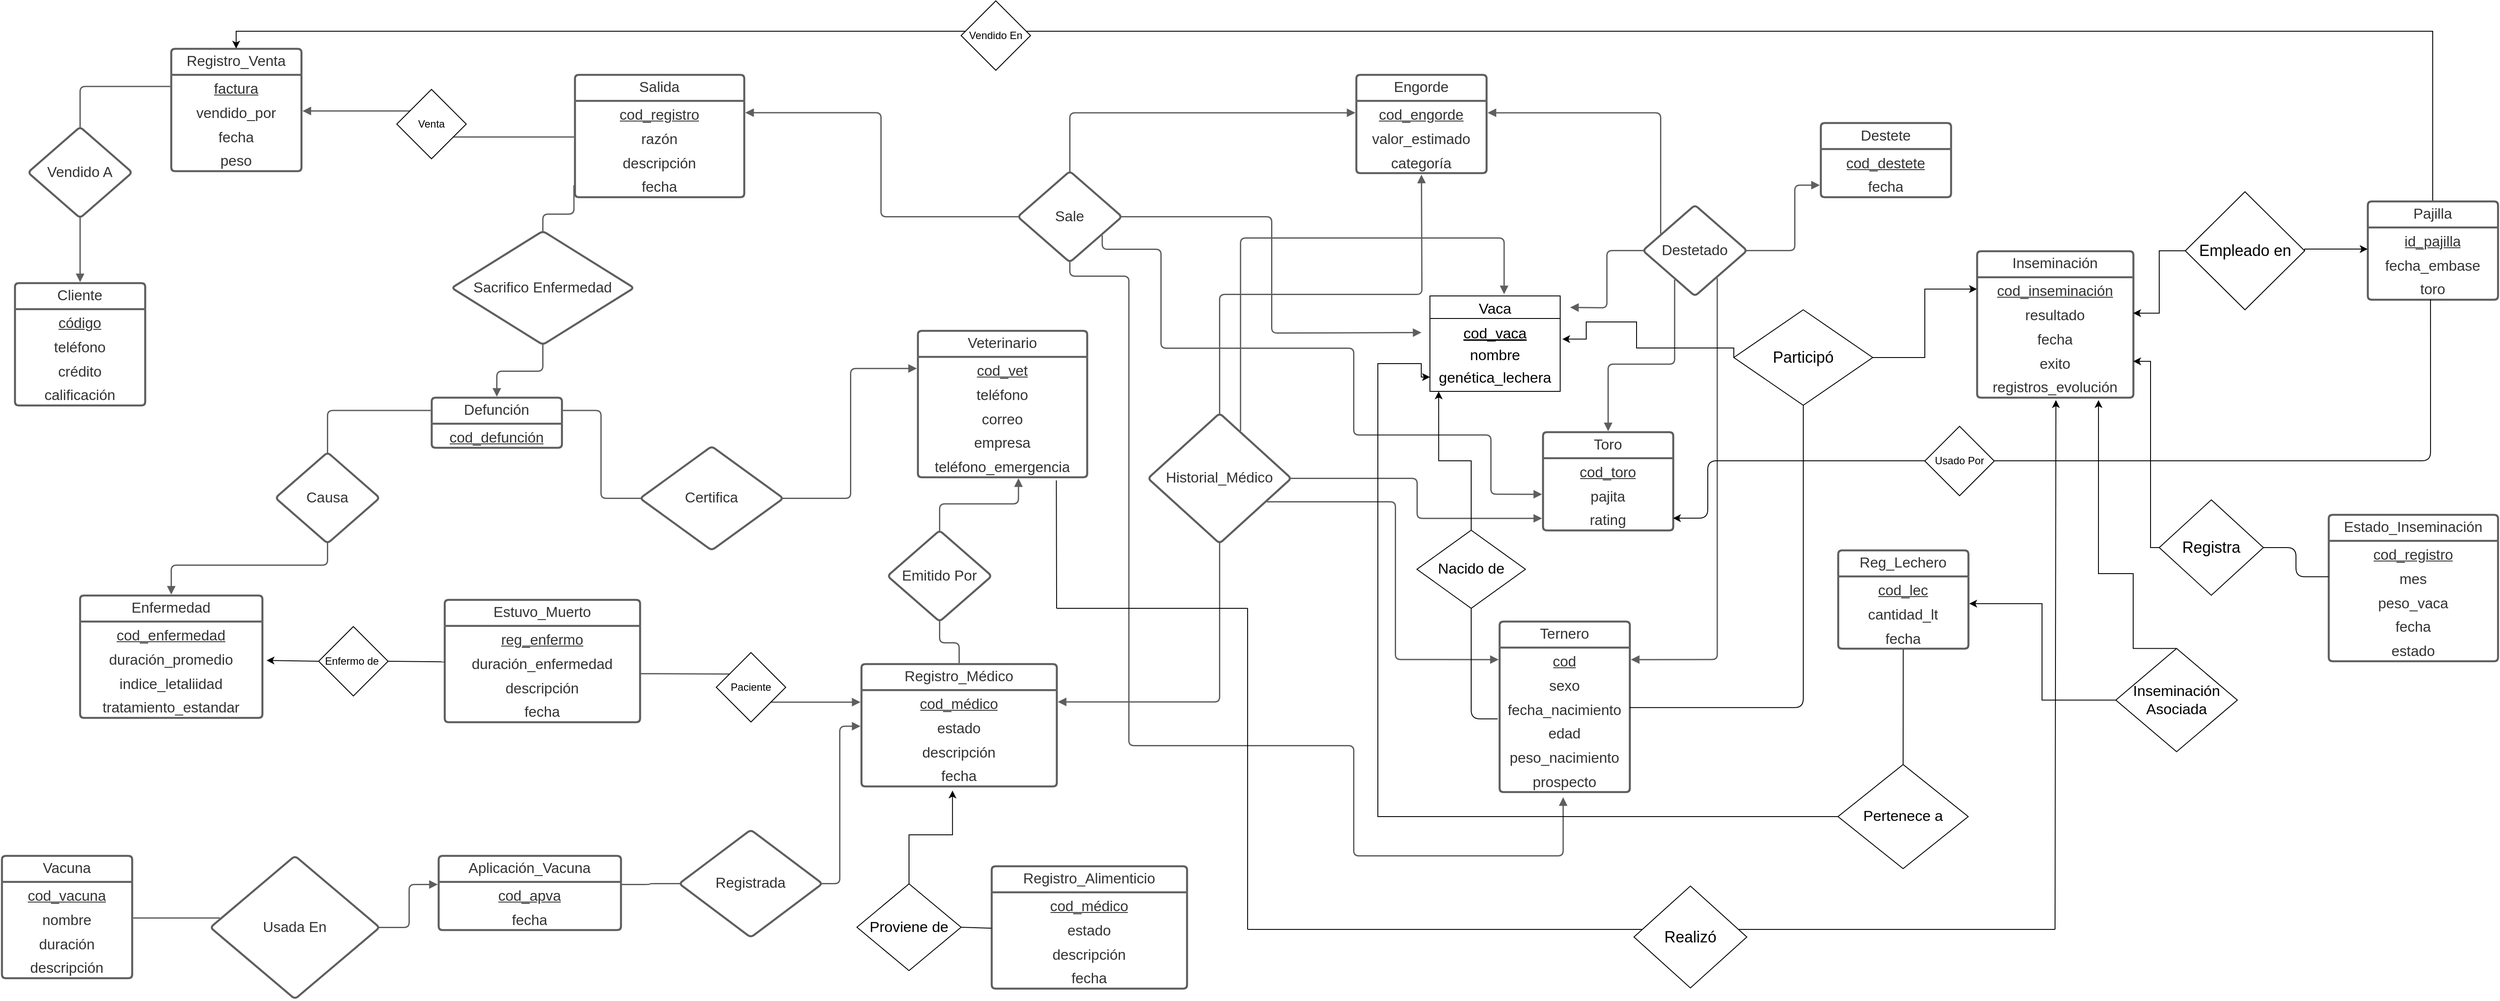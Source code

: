 <mxfile version="14.7.2" type="google"><diagram id="txeppFzmXQUXyO5CT5G5" name="Page-1"><mxGraphModel dx="997" dy="1717" grid="1" gridSize="10" guides="1" tooltips="1" connect="1" arrows="1" fold="1" page="1" pageScale="1" pageWidth="827" pageHeight="1169" math="0" shadow="0"><root><mxCell id="0"/><mxCell id="1" parent="0"/><mxCell id="33Op4vucQknzPTWYHOvf-1" value="Ternero" style="html=1;overflow=block;blockSpacing=1;whiteSpace=wrap;swimlane;childLayout=stackLayout;horizontal=1;horizontalStack=0;resizeParent=1;resizeParentMax=0;resizeLast=0;collapsible=0;fontStyle=0;marginBottom=0;swimlaneFillColor=#ffffff;startSize=30;whiteSpace=wrap;fontSize=16.7;fontColor=#333333;align=center;whiteSpace=wrap;spacing=0;strokeColor=#5e5e5e;strokeOpacity=100;rounded=1;absoluteArcSize=1;arcSize=9;strokeWidth=2.3;" parent="1" vertex="1"><mxGeometry x="1740" y="705" width="150" height="196.5" as="geometry"/></mxCell><mxCell id="33Op4vucQknzPTWYHOvf-2" value="cod" style="part=1;resizeHeight=0;strokeColor=none;align=left;verticalAlign=top;spacingLeft=4;spacingRight=4;overflow=hidden;rotatable=0;points=[[0,0.5],[1,0.5]];portConstraint=eastwest;html=1;whiteSpace=wrap;swimlaneFillColor=#ffffff;whiteSpace=wrap;fontSize=16.7;fontColor=#333333;fontStyle=4;align=center;fillColor=none;strokeOpacity=100;" parent="33Op4vucQknzPTWYHOvf-1" vertex="1"><mxGeometry y="30" width="150" height="27.75" as="geometry"/></mxCell><mxCell id="33Op4vucQknzPTWYHOvf-3" value="sexo" style="part=1;resizeHeight=0;strokeColor=none;align=left;verticalAlign=top;spacingLeft=4;spacingRight=4;overflow=hidden;rotatable=0;points=[[0,0.5],[1,0.5]];portConstraint=eastwest;html=1;whiteSpace=wrap;swimlaneFillColor=#ffffff;whiteSpace=wrap;fontSize=16.7;fontColor=#333333;align=center;fillColor=none;strokeOpacity=100;" parent="33Op4vucQknzPTWYHOvf-1" vertex="1"><mxGeometry y="57.75" width="150" height="27.75" as="geometry"/></mxCell><mxCell id="33Op4vucQknzPTWYHOvf-4" value="fecha_nacimiento" style="part=1;resizeHeight=0;strokeColor=none;align=left;verticalAlign=top;spacingLeft=4;spacingRight=4;overflow=hidden;rotatable=0;points=[[0,0.5],[1,0.5]];portConstraint=eastwest;html=1;whiteSpace=wrap;swimlaneFillColor=#ffffff;whiteSpace=wrap;fontSize=16.7;fontColor=#333333;align=center;fillColor=none;strokeOpacity=100;" parent="33Op4vucQknzPTWYHOvf-1" vertex="1"><mxGeometry y="85.5" width="150" height="27.75" as="geometry"/></mxCell><mxCell id="33Op4vucQknzPTWYHOvf-5" value="edad" style="part=1;resizeHeight=0;strokeColor=none;align=left;verticalAlign=top;spacingLeft=4;spacingRight=4;overflow=hidden;rotatable=0;points=[[0,0.5],[1,0.5]];portConstraint=eastwest;html=1;whiteSpace=wrap;swimlaneFillColor=#ffffff;whiteSpace=wrap;fontSize=16.7;fontColor=#333333;align=center;fillColor=none;strokeOpacity=100;" parent="33Op4vucQknzPTWYHOvf-1" vertex="1"><mxGeometry y="113.25" width="150" height="27.75" as="geometry"/></mxCell><mxCell id="33Op4vucQknzPTWYHOvf-6" value="peso_nacimiento" style="part=1;resizeHeight=0;strokeColor=none;align=left;verticalAlign=top;spacingLeft=4;spacingRight=4;overflow=hidden;rotatable=0;points=[[0,0.5],[1,0.5]];portConstraint=eastwest;html=1;whiteSpace=wrap;swimlaneFillColor=#ffffff;whiteSpace=wrap;fontSize=16.7;fontColor=#333333;align=center;fillColor=none;strokeOpacity=100;" parent="33Op4vucQknzPTWYHOvf-1" vertex="1"><mxGeometry y="141" width="150" height="27.75" as="geometry"/></mxCell><mxCell id="33Op4vucQknzPTWYHOvf-7" value="prospecto" style="part=1;resizeHeight=0;strokeColor=none;align=left;verticalAlign=top;spacingLeft=4;spacingRight=4;overflow=hidden;rotatable=0;points=[[0,0.5],[1,0.5]];portConstraint=eastwest;html=1;whiteSpace=wrap;swimlaneFillColor=#ffffff;whiteSpace=wrap;fontSize=16.7;fontColor=#333333;align=center;fillColor=none;strokeOpacity=100;" parent="33Op4vucQknzPTWYHOvf-1" vertex="1"><mxGeometry y="168.75" width="150" height="27.75" as="geometry"/></mxCell><mxCell id="33Op4vucQknzPTWYHOvf-8" value="Cliente" style="html=1;overflow=block;blockSpacing=1;whiteSpace=wrap;swimlane;childLayout=stackLayout;horizontal=1;horizontalStack=0;resizeParent=1;resizeParentMax=0;resizeLast=0;collapsible=0;fontStyle=0;marginBottom=0;swimlaneFillColor=#ffffff;startSize=30;whiteSpace=wrap;fontSize=16.7;fontColor=#333333;align=center;whiteSpace=wrap;spacing=0;strokeColor=#5e5e5e;strokeOpacity=100;rounded=1;absoluteArcSize=1;arcSize=9;strokeWidth=2.3;" parent="1" vertex="1"><mxGeometry x="30" y="315" width="150" height="141" as="geometry"/></mxCell><mxCell id="33Op4vucQknzPTWYHOvf-9" value="código" style="part=1;resizeHeight=0;strokeColor=none;align=left;verticalAlign=top;spacingLeft=4;spacingRight=4;overflow=hidden;rotatable=0;points=[[0,0.5],[1,0.5]];portConstraint=eastwest;html=1;whiteSpace=wrap;swimlaneFillColor=#ffffff;whiteSpace=wrap;fontSize=16.7;fontColor=#333333;fontStyle=4;align=center;fillColor=none;strokeOpacity=100;" parent="33Op4vucQknzPTWYHOvf-8" vertex="1"><mxGeometry y="30" width="150" height="27.75" as="geometry"/></mxCell><mxCell id="33Op4vucQknzPTWYHOvf-10" value="teléfono" style="part=1;resizeHeight=0;strokeColor=none;align=left;verticalAlign=top;spacingLeft=4;spacingRight=4;overflow=hidden;rotatable=0;points=[[0,0.5],[1,0.5]];portConstraint=eastwest;html=1;whiteSpace=wrap;swimlaneFillColor=#ffffff;whiteSpace=wrap;fontSize=16.7;fontColor=#333333;align=center;fillColor=none;strokeOpacity=100;" parent="33Op4vucQknzPTWYHOvf-8" vertex="1"><mxGeometry y="57.75" width="150" height="27.75" as="geometry"/></mxCell><mxCell id="33Op4vucQknzPTWYHOvf-11" value="crédito" style="part=1;resizeHeight=0;strokeColor=none;align=left;verticalAlign=top;spacingLeft=4;spacingRight=4;overflow=hidden;rotatable=0;points=[[0,0.5],[1,0.5]];portConstraint=eastwest;html=1;whiteSpace=wrap;swimlaneFillColor=#ffffff;whiteSpace=wrap;fontSize=16.7;fontColor=#333333;align=center;fillColor=none;strokeOpacity=100;" parent="33Op4vucQknzPTWYHOvf-8" vertex="1"><mxGeometry y="85.5" width="150" height="27.75" as="geometry"/></mxCell><mxCell id="33Op4vucQknzPTWYHOvf-12" value="calificación" style="part=1;resizeHeight=0;strokeColor=none;align=left;verticalAlign=top;spacingLeft=4;spacingRight=4;overflow=hidden;rotatable=0;points=[[0,0.5],[1,0.5]];portConstraint=eastwest;html=1;whiteSpace=wrap;swimlaneFillColor=#ffffff;whiteSpace=wrap;fontSize=16.7;fontColor=#333333;align=center;fillColor=none;strokeOpacity=100;" parent="33Op4vucQknzPTWYHOvf-8" vertex="1"><mxGeometry y="113.25" width="150" height="27.75" as="geometry"/></mxCell><mxCell id="33Op4vucQknzPTWYHOvf-13" value="Salida" style="html=1;overflow=block;blockSpacing=1;whiteSpace=wrap;swimlane;childLayout=stackLayout;horizontal=1;horizontalStack=0;resizeParent=1;resizeParentMax=0;resizeLast=0;collapsible=0;fontStyle=0;marginBottom=0;swimlaneFillColor=#ffffff;startSize=30;whiteSpace=wrap;fontSize=16.7;fontColor=#333333;align=center;whiteSpace=wrap;spacing=0;strokeColor=#5e5e5e;strokeOpacity=100;rounded=1;absoluteArcSize=1;arcSize=9;strokeWidth=2.3;" parent="1" vertex="1"><mxGeometry x="675" y="75" width="195" height="141" as="geometry"/></mxCell><mxCell id="33Op4vucQknzPTWYHOvf-14" value="cod_registro" style="part=1;resizeHeight=0;strokeColor=none;align=left;verticalAlign=top;spacingLeft=4;spacingRight=4;overflow=hidden;rotatable=0;points=[[0,0.5],[1,0.5]];portConstraint=eastwest;html=1;whiteSpace=wrap;swimlaneFillColor=#ffffff;whiteSpace=wrap;fontSize=16.7;fontColor=#333333;fontStyle=4;align=center;fillColor=none;strokeOpacity=100;" parent="33Op4vucQknzPTWYHOvf-13" vertex="1"><mxGeometry y="30" width="195" height="27.75" as="geometry"/></mxCell><mxCell id="33Op4vucQknzPTWYHOvf-15" value="razón" style="part=1;resizeHeight=0;strokeColor=none;align=left;verticalAlign=top;spacingLeft=4;spacingRight=4;overflow=hidden;rotatable=0;points=[[0,0.5],[1,0.5]];portConstraint=eastwest;html=1;whiteSpace=wrap;swimlaneFillColor=#ffffff;whiteSpace=wrap;fontSize=16.7;fontColor=#333333;align=center;fillColor=none;strokeOpacity=100;" parent="33Op4vucQknzPTWYHOvf-13" vertex="1"><mxGeometry y="57.75" width="195" height="27.75" as="geometry"/></mxCell><mxCell id="33Op4vucQknzPTWYHOvf-16" value="descripción" style="part=1;resizeHeight=0;strokeColor=none;align=left;verticalAlign=top;spacingLeft=4;spacingRight=4;overflow=hidden;rotatable=0;points=[[0,0.5],[1,0.5]];portConstraint=eastwest;html=1;whiteSpace=wrap;swimlaneFillColor=#ffffff;whiteSpace=wrap;fontSize=16.7;fontColor=#333333;align=center;fillColor=none;strokeOpacity=100;" parent="33Op4vucQknzPTWYHOvf-13" vertex="1"><mxGeometry y="85.5" width="195" height="27.75" as="geometry"/></mxCell><mxCell id="33Op4vucQknzPTWYHOvf-17" value="fecha" style="part=1;resizeHeight=0;strokeColor=none;align=left;verticalAlign=top;spacingLeft=4;spacingRight=4;overflow=hidden;rotatable=0;points=[[0,0.5],[1,0.5]];portConstraint=eastwest;html=1;whiteSpace=wrap;swimlaneFillColor=#ffffff;whiteSpace=wrap;fontSize=16.7;fontColor=#333333;align=center;fillColor=none;strokeOpacity=100;" parent="33Op4vucQknzPTWYHOvf-13" vertex="1"><mxGeometry y="113.25" width="195" height="27.75" as="geometry"/></mxCell><mxCell id="33Op4vucQknzPTWYHOvf-18" value="Toro" style="html=1;overflow=block;blockSpacing=1;whiteSpace=wrap;swimlane;childLayout=stackLayout;horizontal=1;horizontalStack=0;resizeParent=1;resizeParentMax=0;resizeLast=0;collapsible=0;fontStyle=0;marginBottom=0;swimlaneFillColor=#ffffff;startSize=30;whiteSpace=wrap;fontSize=16.7;fontColor=#333333;align=center;whiteSpace=wrap;spacing=0;strokeColor=#5e5e5e;strokeOpacity=100;rounded=1;absoluteArcSize=1;arcSize=9;strokeWidth=2.3;" parent="1" vertex="1"><mxGeometry x="1790" y="486.75" width="150" height="113.25" as="geometry"/></mxCell><mxCell id="33Op4vucQknzPTWYHOvf-19" value="cod_toro" style="part=1;resizeHeight=0;strokeColor=none;align=left;verticalAlign=top;spacingLeft=4;spacingRight=4;overflow=hidden;rotatable=0;points=[[0,0.5],[1,0.5]];portConstraint=eastwest;html=1;whiteSpace=wrap;swimlaneFillColor=#ffffff;whiteSpace=wrap;fontSize=16.7;fontColor=#333333;fontStyle=4;align=center;fillColor=none;strokeOpacity=100;" parent="33Op4vucQknzPTWYHOvf-18" vertex="1"><mxGeometry y="30" width="150" height="27.75" as="geometry"/></mxCell><mxCell id="33Op4vucQknzPTWYHOvf-20" value="pajita" style="part=1;resizeHeight=0;strokeColor=none;align=left;verticalAlign=top;spacingLeft=4;spacingRight=4;overflow=hidden;rotatable=0;points=[[0,0.5],[1,0.5]];portConstraint=eastwest;html=1;whiteSpace=wrap;swimlaneFillColor=#ffffff;whiteSpace=wrap;fontSize=16.7;fontColor=#333333;align=center;fillColor=none;strokeOpacity=100;" parent="33Op4vucQknzPTWYHOvf-18" vertex="1"><mxGeometry y="57.75" width="150" height="27.75" as="geometry"/></mxCell><mxCell id="33Op4vucQknzPTWYHOvf-21" value="rating" style="part=1;resizeHeight=0;strokeColor=none;align=left;verticalAlign=top;spacingLeft=4;spacingRight=4;overflow=hidden;rotatable=0;points=[[0,0.5],[1,0.5]];portConstraint=eastwest;html=1;whiteSpace=wrap;swimlaneFillColor=#ffffff;whiteSpace=wrap;fontSize=16.7;fontColor=#333333;align=center;fillColor=none;strokeOpacity=100;" parent="33Op4vucQknzPTWYHOvf-18" vertex="1"><mxGeometry y="85.5" width="150" height="27.75" as="geometry"/></mxCell><mxCell id="33Op4vucQknzPTWYHOvf-22" value="Registro_Médico" style="html=1;overflow=block;blockSpacing=1;whiteSpace=wrap;swimlane;childLayout=stackLayout;horizontal=1;horizontalStack=0;resizeParent=1;resizeParentMax=0;resizeLast=0;collapsible=0;fontStyle=0;marginBottom=0;swimlaneFillColor=#ffffff;startSize=30;whiteSpace=wrap;fontSize=16.7;fontColor=#333333;align=center;whiteSpace=wrap;spacing=0;strokeColor=#5e5e5e;strokeOpacity=100;rounded=1;absoluteArcSize=1;arcSize=9;strokeWidth=2.3;" parent="1" vertex="1"><mxGeometry x="1005" y="754" width="225" height="141" as="geometry"/></mxCell><mxCell id="33Op4vucQknzPTWYHOvf-23" value="cod_médico" style="part=1;resizeHeight=0;strokeColor=none;align=left;verticalAlign=top;spacingLeft=4;spacingRight=4;overflow=hidden;rotatable=0;points=[[0,0.5],[1,0.5]];portConstraint=eastwest;html=1;whiteSpace=wrap;swimlaneFillColor=#ffffff;whiteSpace=wrap;fontSize=16.7;fontColor=#333333;fontStyle=4;align=center;fillColor=none;strokeOpacity=100;" parent="33Op4vucQknzPTWYHOvf-22" vertex="1"><mxGeometry y="30" width="225" height="27.75" as="geometry"/></mxCell><mxCell id="33Op4vucQknzPTWYHOvf-24" value="estado" style="part=1;resizeHeight=0;strokeColor=none;align=left;verticalAlign=top;spacingLeft=4;spacingRight=4;overflow=hidden;rotatable=0;points=[[0,0.5],[1,0.5]];portConstraint=eastwest;html=1;whiteSpace=wrap;swimlaneFillColor=#ffffff;whiteSpace=wrap;fontSize=16.7;fontColor=#333333;align=center;fillColor=none;strokeOpacity=100;" parent="33Op4vucQknzPTWYHOvf-22" vertex="1"><mxGeometry y="57.75" width="225" height="27.75" as="geometry"/></mxCell><mxCell id="33Op4vucQknzPTWYHOvf-25" value="descripción" style="part=1;resizeHeight=0;strokeColor=none;align=left;verticalAlign=top;spacingLeft=4;spacingRight=4;overflow=hidden;rotatable=0;points=[[0,0.5],[1,0.5]];portConstraint=eastwest;html=1;whiteSpace=wrap;swimlaneFillColor=#ffffff;whiteSpace=wrap;fontSize=16.7;fontColor=#333333;align=center;fillColor=none;strokeOpacity=100;" parent="33Op4vucQknzPTWYHOvf-22" vertex="1"><mxGeometry y="85.5" width="225" height="27.75" as="geometry"/></mxCell><mxCell id="33Op4vucQknzPTWYHOvf-26" value="fecha" style="part=1;resizeHeight=0;strokeColor=none;align=left;verticalAlign=top;spacingLeft=4;spacingRight=4;overflow=hidden;rotatable=0;points=[[0,0.5],[1,0.5]];portConstraint=eastwest;html=1;whiteSpace=wrap;swimlaneFillColor=#ffffff;whiteSpace=wrap;fontSize=16.7;fontColor=#333333;align=center;fillColor=none;strokeOpacity=100;" parent="33Op4vucQknzPTWYHOvf-22" vertex="1"><mxGeometry y="113.25" width="225" height="27.75" as="geometry"/></mxCell><mxCell id="33Op4vucQknzPTWYHOvf-27" value="Enfermedad" style="html=1;overflow=block;blockSpacing=1;whiteSpace=wrap;swimlane;childLayout=stackLayout;horizontal=1;horizontalStack=0;resizeParent=1;resizeParentMax=0;resizeLast=0;collapsible=0;fontStyle=0;marginBottom=0;swimlaneFillColor=#ffffff;startSize=30;whiteSpace=wrap;fontSize=16.7;fontColor=#333333;align=center;whiteSpace=wrap;spacing=0;strokeColor=#5e5e5e;strokeOpacity=100;rounded=1;absoluteArcSize=1;arcSize=9;strokeWidth=2.3;" parent="1" vertex="1"><mxGeometry x="105" y="675" width="210" height="141" as="geometry"/></mxCell><mxCell id="33Op4vucQknzPTWYHOvf-28" value="cod_enfermedad" style="part=1;resizeHeight=0;strokeColor=none;align=left;verticalAlign=top;spacingLeft=4;spacingRight=4;overflow=hidden;rotatable=0;points=[[0,0.5],[1,0.5]];portConstraint=eastwest;html=1;whiteSpace=wrap;swimlaneFillColor=#ffffff;whiteSpace=wrap;fontSize=16.7;fontColor=#333333;fontStyle=4;align=center;fillColor=none;strokeOpacity=100;" parent="33Op4vucQknzPTWYHOvf-27" vertex="1"><mxGeometry y="30" width="210" height="27.75" as="geometry"/></mxCell><mxCell id="33Op4vucQknzPTWYHOvf-29" value="duración_promedio" style="part=1;resizeHeight=0;strokeColor=none;align=left;verticalAlign=top;spacingLeft=4;spacingRight=4;overflow=hidden;rotatable=0;points=[[0,0.5],[1,0.5]];portConstraint=eastwest;html=1;whiteSpace=wrap;swimlaneFillColor=#ffffff;whiteSpace=wrap;fontSize=16.7;fontColor=#333333;align=center;fillColor=none;strokeOpacity=100;" parent="33Op4vucQknzPTWYHOvf-27" vertex="1"><mxGeometry y="57.75" width="210" height="27.75" as="geometry"/></mxCell><mxCell id="33Op4vucQknzPTWYHOvf-30" value="indice_letaliidad" style="part=1;resizeHeight=0;strokeColor=none;align=left;verticalAlign=top;spacingLeft=4;spacingRight=4;overflow=hidden;rotatable=0;points=[[0,0.5],[1,0.5]];portConstraint=eastwest;html=1;whiteSpace=wrap;swimlaneFillColor=#ffffff;whiteSpace=wrap;fontSize=16.7;fontColor=#333333;align=center;fillColor=none;strokeOpacity=100;" parent="33Op4vucQknzPTWYHOvf-27" vertex="1"><mxGeometry y="85.5" width="210" height="27.75" as="geometry"/></mxCell><mxCell id="33Op4vucQknzPTWYHOvf-31" value="tratamiento_estandar" style="part=1;resizeHeight=0;strokeColor=none;align=left;verticalAlign=top;spacingLeft=4;spacingRight=4;overflow=hidden;rotatable=0;points=[[0,0.5],[1,0.5]];portConstraint=eastwest;html=1;whiteSpace=wrap;swimlaneFillColor=#ffffff;whiteSpace=wrap;fontSize=16.7;fontColor=#333333;align=center;fillColor=none;strokeOpacity=100;" parent="33Op4vucQknzPTWYHOvf-27" vertex="1"><mxGeometry y="113.25" width="210" height="27.75" as="geometry"/></mxCell><mxCell id="33Op4vucQknzPTWYHOvf-32" value="Vacuna" style="html=1;overflow=block;blockSpacing=1;whiteSpace=wrap;swimlane;childLayout=stackLayout;horizontal=1;horizontalStack=0;resizeParent=1;resizeParentMax=0;resizeLast=0;collapsible=0;fontStyle=0;marginBottom=0;swimlaneFillColor=#ffffff;startSize=30;whiteSpace=wrap;fontSize=16.7;fontColor=#333333;align=center;whiteSpace=wrap;spacing=0;strokeColor=#5e5e5e;strokeOpacity=100;rounded=1;absoluteArcSize=1;arcSize=9;strokeWidth=2.3;" parent="1" vertex="1"><mxGeometry x="15" y="975" width="150" height="141" as="geometry"/></mxCell><mxCell id="33Op4vucQknzPTWYHOvf-33" value="cod_vacuna" style="part=1;resizeHeight=0;strokeColor=none;align=left;verticalAlign=top;spacingLeft=4;spacingRight=4;overflow=hidden;rotatable=0;points=[[0,0.5],[1,0.5]];portConstraint=eastwest;html=1;whiteSpace=wrap;swimlaneFillColor=#ffffff;whiteSpace=wrap;fontSize=16.7;fontColor=#333333;fontStyle=4;align=center;fillColor=none;strokeOpacity=100;" parent="33Op4vucQknzPTWYHOvf-32" vertex="1"><mxGeometry y="30" width="150" height="27.75" as="geometry"/></mxCell><mxCell id="33Op4vucQknzPTWYHOvf-34" value="nombre" style="part=1;resizeHeight=0;strokeColor=none;align=left;verticalAlign=top;spacingLeft=4;spacingRight=4;overflow=hidden;rotatable=0;points=[[0,0.5],[1,0.5]];portConstraint=eastwest;html=1;whiteSpace=wrap;swimlaneFillColor=#ffffff;whiteSpace=wrap;fontSize=16.7;fontColor=#333333;align=center;fillColor=none;strokeOpacity=100;" parent="33Op4vucQknzPTWYHOvf-32" vertex="1"><mxGeometry y="57.75" width="150" height="27.75" as="geometry"/></mxCell><mxCell id="33Op4vucQknzPTWYHOvf-35" value="duración" style="part=1;resizeHeight=0;strokeColor=none;align=left;verticalAlign=top;spacingLeft=4;spacingRight=4;overflow=hidden;rotatable=0;points=[[0,0.5],[1,0.5]];portConstraint=eastwest;html=1;whiteSpace=wrap;swimlaneFillColor=#ffffff;whiteSpace=wrap;fontSize=16.7;fontColor=#333333;align=center;fillColor=none;strokeOpacity=100;" parent="33Op4vucQknzPTWYHOvf-32" vertex="1"><mxGeometry y="85.5" width="150" height="27.75" as="geometry"/></mxCell><mxCell id="33Op4vucQknzPTWYHOvf-36" value="descripción" style="part=1;resizeHeight=0;strokeColor=none;align=left;verticalAlign=top;spacingLeft=4;spacingRight=4;overflow=hidden;rotatable=0;points=[[0,0.5],[1,0.5]];portConstraint=eastwest;html=1;whiteSpace=wrap;swimlaneFillColor=#ffffff;whiteSpace=wrap;fontSize=16.7;fontColor=#333333;align=center;fillColor=none;strokeOpacity=100;" parent="33Op4vucQknzPTWYHOvf-32" vertex="1"><mxGeometry y="113.25" width="150" height="27.75" as="geometry"/></mxCell><mxCell id="33Op4vucQknzPTWYHOvf-39" value="Engorde" style="html=1;overflow=block;blockSpacing=1;whiteSpace=wrap;swimlane;childLayout=stackLayout;horizontal=1;horizontalStack=0;resizeParent=1;resizeParentMax=0;resizeLast=0;collapsible=0;fontStyle=0;marginBottom=0;swimlaneFillColor=#ffffff;startSize=30;whiteSpace=wrap;fontSize=16.7;fontColor=#333333;align=center;whiteSpace=wrap;spacing=0;strokeColor=#5e5e5e;strokeOpacity=100;rounded=1;absoluteArcSize=1;arcSize=9;strokeWidth=2.3;" parent="1" vertex="1"><mxGeometry x="1575" y="75" width="150" height="113.25" as="geometry"/></mxCell><mxCell id="33Op4vucQknzPTWYHOvf-40" value="cod_engorde" style="part=1;resizeHeight=0;strokeColor=none;align=left;verticalAlign=top;spacingLeft=4;spacingRight=4;overflow=hidden;rotatable=0;points=[[0,0.5],[1,0.5]];portConstraint=eastwest;html=1;whiteSpace=wrap;swimlaneFillColor=#ffffff;whiteSpace=wrap;fontSize=16.7;fontColor=#333333;fontStyle=4;align=center;fillColor=none;strokeOpacity=100;" parent="33Op4vucQknzPTWYHOvf-39" vertex="1"><mxGeometry y="30" width="150" height="27.75" as="geometry"/></mxCell><mxCell id="33Op4vucQknzPTWYHOvf-41" value="valor_estimado" style="part=1;resizeHeight=0;strokeColor=none;align=left;verticalAlign=top;spacingLeft=4;spacingRight=4;overflow=hidden;rotatable=0;points=[[0,0.5],[1,0.5]];portConstraint=eastwest;html=1;whiteSpace=wrap;swimlaneFillColor=#ffffff;whiteSpace=wrap;fontSize=16.7;fontColor=#333333;align=center;fillColor=none;strokeOpacity=100;" parent="33Op4vucQknzPTWYHOvf-39" vertex="1"><mxGeometry y="57.75" width="150" height="27.75" as="geometry"/></mxCell><mxCell id="33Op4vucQknzPTWYHOvf-42" value="categoría" style="part=1;resizeHeight=0;strokeColor=none;align=left;verticalAlign=top;spacingLeft=4;spacingRight=4;overflow=hidden;rotatable=0;points=[[0,0.5],[1,0.5]];portConstraint=eastwest;html=1;whiteSpace=wrap;swimlaneFillColor=#ffffff;whiteSpace=wrap;fontSize=16.7;fontColor=#333333;align=center;fillColor=none;strokeOpacity=100;" parent="33Op4vucQknzPTWYHOvf-39" vertex="1"><mxGeometry y="85.5" width="150" height="27.75" as="geometry"/></mxCell><mxCell id="33Op4vucQknzPTWYHOvf-43" value="Veterinario" style="html=1;overflow=block;blockSpacing=1;whiteSpace=wrap;swimlane;childLayout=stackLayout;horizontal=1;horizontalStack=0;resizeParent=1;resizeParentMax=0;resizeLast=0;collapsible=0;fontStyle=0;marginBottom=0;swimlaneFillColor=#ffffff;startSize=30;whiteSpace=wrap;fontSize=16.7;fontColor=#333333;align=center;whiteSpace=wrap;spacing=0;strokeColor=#5e5e5e;strokeOpacity=100;rounded=1;absoluteArcSize=1;arcSize=9;strokeWidth=2.3;" parent="1" vertex="1"><mxGeometry x="1070" y="370" width="195" height="168.75" as="geometry"/></mxCell><mxCell id="33Op4vucQknzPTWYHOvf-44" value="cod_vet" style="part=1;resizeHeight=0;strokeColor=none;align=left;verticalAlign=top;spacingLeft=4;spacingRight=4;overflow=hidden;rotatable=0;points=[[0,0.5],[1,0.5]];portConstraint=eastwest;html=1;whiteSpace=wrap;swimlaneFillColor=#ffffff;whiteSpace=wrap;fontSize=16.7;fontColor=#333333;fontStyle=4;align=center;fillColor=none;strokeOpacity=100;" parent="33Op4vucQknzPTWYHOvf-43" vertex="1"><mxGeometry y="30" width="195" height="27.75" as="geometry"/></mxCell><mxCell id="33Op4vucQknzPTWYHOvf-45" value="teléfono" style="part=1;resizeHeight=0;strokeColor=none;align=left;verticalAlign=top;spacingLeft=4;spacingRight=4;overflow=hidden;rotatable=0;points=[[0,0.5],[1,0.5]];portConstraint=eastwest;html=1;whiteSpace=wrap;swimlaneFillColor=#ffffff;whiteSpace=wrap;fontSize=16.7;fontColor=#333333;align=center;fillColor=none;strokeOpacity=100;" parent="33Op4vucQknzPTWYHOvf-43" vertex="1"><mxGeometry y="57.75" width="195" height="27.75" as="geometry"/></mxCell><mxCell id="33Op4vucQknzPTWYHOvf-46" value="correo" style="part=1;resizeHeight=0;strokeColor=none;align=left;verticalAlign=top;spacingLeft=4;spacingRight=4;overflow=hidden;rotatable=0;points=[[0,0.5],[1,0.5]];portConstraint=eastwest;html=1;whiteSpace=wrap;swimlaneFillColor=#ffffff;whiteSpace=wrap;fontSize=16.7;fontColor=#333333;align=center;fillColor=none;strokeOpacity=100;" parent="33Op4vucQknzPTWYHOvf-43" vertex="1"><mxGeometry y="85.5" width="195" height="27.75" as="geometry"/></mxCell><mxCell id="33Op4vucQknzPTWYHOvf-47" value="empresa" style="part=1;resizeHeight=0;strokeColor=none;align=left;verticalAlign=top;spacingLeft=4;spacingRight=4;overflow=hidden;rotatable=0;points=[[0,0.5],[1,0.5]];portConstraint=eastwest;html=1;whiteSpace=wrap;swimlaneFillColor=#ffffff;whiteSpace=wrap;fontSize=16.7;fontColor=#333333;align=center;fillColor=none;strokeOpacity=100;" parent="33Op4vucQknzPTWYHOvf-43" vertex="1"><mxGeometry y="113.25" width="195" height="27.75" as="geometry"/></mxCell><mxCell id="33Op4vucQknzPTWYHOvf-48" value="teléfono_emergencia" style="part=1;resizeHeight=0;strokeColor=none;align=left;verticalAlign=top;spacingLeft=4;spacingRight=4;overflow=hidden;rotatable=0;points=[[0,0.5],[1,0.5]];portConstraint=eastwest;html=1;whiteSpace=wrap;swimlaneFillColor=#ffffff;whiteSpace=wrap;fontSize=16.7;fontColor=#333333;align=center;fillColor=none;strokeOpacity=100;" parent="33Op4vucQknzPTWYHOvf-43" vertex="1"><mxGeometry y="141" width="195" height="27.75" as="geometry"/></mxCell><mxCell id="33Op4vucQknzPTWYHOvf-49" value="Registro_Venta" style="html=1;overflow=block;blockSpacing=1;whiteSpace=wrap;swimlane;childLayout=stackLayout;horizontal=1;horizontalStack=0;resizeParent=1;resizeParentMax=0;resizeLast=0;collapsible=0;fontStyle=0;marginBottom=0;swimlaneFillColor=#ffffff;startSize=30;whiteSpace=wrap;fontSize=16.7;fontColor=#333333;align=center;whiteSpace=wrap;spacing=0;strokeColor=#5e5e5e;strokeOpacity=100;rounded=1;absoluteArcSize=1;arcSize=9;strokeWidth=2.3;" parent="1" vertex="1"><mxGeometry x="210" y="45" width="150" height="141" as="geometry"/></mxCell><mxCell id="33Op4vucQknzPTWYHOvf-50" value="factura" style="part=1;resizeHeight=0;strokeColor=none;align=left;verticalAlign=top;spacingLeft=4;spacingRight=4;overflow=hidden;rotatable=0;points=[[0,0.5],[1,0.5]];portConstraint=eastwest;html=1;whiteSpace=wrap;swimlaneFillColor=#ffffff;whiteSpace=wrap;fontSize=16.7;fontColor=#333333;fontStyle=4;align=center;fillColor=none;strokeOpacity=100;" parent="33Op4vucQknzPTWYHOvf-49" vertex="1"><mxGeometry y="30" width="150" height="27.75" as="geometry"/></mxCell><mxCell id="33Op4vucQknzPTWYHOvf-51" value="vendido_por" style="part=1;resizeHeight=0;strokeColor=none;align=left;verticalAlign=top;spacingLeft=4;spacingRight=4;overflow=hidden;rotatable=0;points=[[0,0.5],[1,0.5]];portConstraint=eastwest;html=1;whiteSpace=wrap;swimlaneFillColor=#ffffff;whiteSpace=wrap;fontSize=16.7;fontColor=#333333;align=center;fillColor=none;strokeOpacity=100;" parent="33Op4vucQknzPTWYHOvf-49" vertex="1"><mxGeometry y="57.75" width="150" height="27.75" as="geometry"/></mxCell><mxCell id="33Op4vucQknzPTWYHOvf-52" value="fecha" style="part=1;resizeHeight=0;strokeColor=none;align=left;verticalAlign=top;spacingLeft=4;spacingRight=4;overflow=hidden;rotatable=0;points=[[0,0.5],[1,0.5]];portConstraint=eastwest;html=1;whiteSpace=wrap;swimlaneFillColor=#ffffff;whiteSpace=wrap;fontSize=16.7;fontColor=#333333;align=center;fillColor=none;strokeOpacity=100;" parent="33Op4vucQknzPTWYHOvf-49" vertex="1"><mxGeometry y="85.5" width="150" height="27.75" as="geometry"/></mxCell><mxCell id="33Op4vucQknzPTWYHOvf-53" value="peso" style="part=1;resizeHeight=0;strokeColor=none;align=left;verticalAlign=top;spacingLeft=4;spacingRight=4;overflow=hidden;rotatable=0;points=[[0,0.5],[1,0.5]];portConstraint=eastwest;html=1;whiteSpace=wrap;swimlaneFillColor=#ffffff;whiteSpace=wrap;fontSize=16.7;fontColor=#333333;align=center;fillColor=none;strokeOpacity=100;" parent="33Op4vucQknzPTWYHOvf-49" vertex="1"><mxGeometry y="113.25" width="150" height="27.75" as="geometry"/></mxCell><UserObject label="Usada En" lucidchartObjectId="LEVFko~5-~Az" id="33Op4vucQknzPTWYHOvf-54"><mxCell style="html=1;overflow=block;blockSpacing=1;whiteSpace=wrap;shape=rhombus;whiteSpace=wrap;fontSize=16.7;fontColor=#333333;align=center;spacing=3.8;strokeColor=#5e5e5e;strokeOpacity=100;rounded=1;absoluteArcSize=1;arcSize=9;strokeWidth=2.3;" parent="1" vertex="1"><mxGeometry x="255" y="975" width="195" height="165" as="geometry"/></mxCell></UserObject><UserObject label="Certifica" lucidchartObjectId="MEVF~A_Tf4FG" id="33Op4vucQknzPTWYHOvf-55"><mxCell style="html=1;overflow=block;blockSpacing=1;whiteSpace=wrap;shape=rhombus;whiteSpace=wrap;fontSize=16.7;fontColor=#333333;align=center;spacing=3.8;strokeColor=#5e5e5e;strokeOpacity=100;rounded=1;absoluteArcSize=1;arcSize=9;strokeWidth=2.3;" parent="1" vertex="1"><mxGeometry x="750" y="503" width="165" height="120" as="geometry"/></mxCell></UserObject><mxCell id="zKirbReqLP6H0tMbszvf-11" style="edgeStyle=orthogonalEdgeStyle;rounded=0;orthogonalLoop=1;jettySize=auto;html=1;exitX=0.5;exitY=0;exitDx=0;exitDy=0;entryX=0.5;entryY=0;entryDx=0;entryDy=0;" edge="1" parent="1" source="33Op4vucQknzPTWYHOvf-57" target="33Op4vucQknzPTWYHOvf-49"><mxGeometry relative="1" as="geometry"/></mxCell><mxCell id="33Op4vucQknzPTWYHOvf-57" value="Pajilla" style="html=1;overflow=block;blockSpacing=1;whiteSpace=wrap;swimlane;childLayout=stackLayout;horizontal=1;horizontalStack=0;resizeParent=1;resizeParentMax=0;resizeLast=0;collapsible=0;fontStyle=0;marginBottom=0;swimlaneFillColor=#ffffff;startSize=30;whiteSpace=wrap;fontSize=16.7;fontColor=#333333;align=center;whiteSpace=wrap;spacing=0;strokeColor=#5e5e5e;strokeOpacity=100;rounded=1;absoluteArcSize=1;arcSize=9;strokeWidth=2.3;" parent="1" vertex="1"><mxGeometry x="2740" y="220.88" width="150" height="113.25" as="geometry"/></mxCell><mxCell id="33Op4vucQknzPTWYHOvf-58" value="id_pajilla" style="part=1;resizeHeight=0;strokeColor=none;align=left;verticalAlign=top;spacingLeft=4;spacingRight=4;overflow=hidden;rotatable=0;points=[[0,0.5],[1,0.5]];portConstraint=eastwest;html=1;whiteSpace=wrap;swimlaneFillColor=#ffffff;whiteSpace=wrap;fontSize=16.7;fontColor=#333333;fontStyle=4;align=center;fillColor=none;strokeOpacity=100;" parent="33Op4vucQknzPTWYHOvf-57" vertex="1"><mxGeometry y="30" width="150" height="27.75" as="geometry"/></mxCell><mxCell id="33Op4vucQknzPTWYHOvf-59" value="fecha_embase" style="part=1;resizeHeight=0;strokeColor=none;align=left;verticalAlign=top;spacingLeft=4;spacingRight=4;overflow=hidden;rotatable=0;points=[[0,0.5],[1,0.5]];portConstraint=eastwest;html=1;whiteSpace=wrap;swimlaneFillColor=#ffffff;whiteSpace=wrap;fontSize=16.7;fontColor=#333333;align=center;fillColor=none;strokeOpacity=100;" parent="33Op4vucQknzPTWYHOvf-57" vertex="1"><mxGeometry y="57.75" width="150" height="27.75" as="geometry"/></mxCell><mxCell id="33Op4vucQknzPTWYHOvf-60" value="toro" style="part=1;resizeHeight=0;strokeColor=none;align=left;verticalAlign=top;spacingLeft=4;spacingRight=4;overflow=hidden;rotatable=0;points=[[0,0.5],[1,0.5]];portConstraint=eastwest;html=1;whiteSpace=wrap;swimlaneFillColor=#ffffff;whiteSpace=wrap;fontSize=16.7;fontColor=#333333;align=center;fillColor=none;strokeOpacity=100;" parent="33Op4vucQknzPTWYHOvf-57" vertex="1"><mxGeometry y="85.5" width="150" height="27.75" as="geometry"/></mxCell><mxCell id="33Op4vucQknzPTWYHOvf-62" value="Estado_Inseminación" style="html=1;overflow=block;blockSpacing=1;whiteSpace=wrap;swimlane;childLayout=stackLayout;horizontal=1;horizontalStack=0;resizeParent=1;resizeParentMax=0;resizeLast=0;collapsible=0;fontStyle=0;marginBottom=0;swimlaneFillColor=#ffffff;startSize=30;whiteSpace=wrap;fontSize=16.7;fontColor=#333333;align=center;whiteSpace=wrap;spacing=0;strokeColor=#5e5e5e;strokeOpacity=100;rounded=1;absoluteArcSize=1;arcSize=9;strokeWidth=2.3;" parent="1" vertex="1"><mxGeometry x="2695" y="582" width="195" height="168.75" as="geometry"/></mxCell><mxCell id="33Op4vucQknzPTWYHOvf-63" value="cod_registro" style="part=1;resizeHeight=0;strokeColor=none;align=left;verticalAlign=top;spacingLeft=4;spacingRight=4;overflow=hidden;rotatable=0;points=[[0,0.5],[1,0.5]];portConstraint=eastwest;html=1;whiteSpace=wrap;swimlaneFillColor=#ffffff;whiteSpace=wrap;fontSize=16.7;fontColor=#333333;fontStyle=4;align=center;fillColor=none;strokeOpacity=100;" parent="33Op4vucQknzPTWYHOvf-62" vertex="1"><mxGeometry y="30" width="195" height="27.75" as="geometry"/></mxCell><mxCell id="33Op4vucQknzPTWYHOvf-64" value="mes" style="part=1;resizeHeight=0;strokeColor=none;align=left;verticalAlign=top;spacingLeft=4;spacingRight=4;overflow=hidden;rotatable=0;points=[[0,0.5],[1,0.5]];portConstraint=eastwest;html=1;whiteSpace=wrap;swimlaneFillColor=#ffffff;whiteSpace=wrap;fontSize=16.7;fontColor=#333333;align=center;fillColor=none;strokeOpacity=100;" parent="33Op4vucQknzPTWYHOvf-62" vertex="1"><mxGeometry y="57.75" width="195" height="27.75" as="geometry"/></mxCell><mxCell id="zKirbReqLP6H0tMbszvf-43" value="peso_vaca" style="part=1;resizeHeight=0;strokeColor=none;align=left;verticalAlign=top;spacingLeft=4;spacingRight=4;overflow=hidden;rotatable=0;points=[[0,0.5],[1,0.5]];portConstraint=eastwest;html=1;whiteSpace=wrap;swimlaneFillColor=#ffffff;whiteSpace=wrap;fontSize=16.7;fontColor=#333333;align=center;fillColor=none;strokeOpacity=100;" vertex="1" parent="33Op4vucQknzPTWYHOvf-62"><mxGeometry y="85.5" width="195" height="27.75" as="geometry"/></mxCell><mxCell id="33Op4vucQknzPTWYHOvf-65" value="fecha" style="part=1;resizeHeight=0;strokeColor=none;align=left;verticalAlign=top;spacingLeft=4;spacingRight=4;overflow=hidden;rotatable=0;points=[[0,0.5],[1,0.5]];portConstraint=eastwest;html=1;whiteSpace=wrap;swimlaneFillColor=#ffffff;whiteSpace=wrap;fontSize=16.7;fontColor=#333333;align=center;fillColor=none;strokeOpacity=100;" parent="33Op4vucQknzPTWYHOvf-62" vertex="1"><mxGeometry y="113.25" width="195" height="27.75" as="geometry"/></mxCell><mxCell id="33Op4vucQknzPTWYHOvf-66" value="estado" style="part=1;resizeHeight=0;strokeColor=none;align=left;verticalAlign=top;spacingLeft=4;spacingRight=4;overflow=hidden;rotatable=0;points=[[0,0.5],[1,0.5]];portConstraint=eastwest;html=1;whiteSpace=wrap;swimlaneFillColor=#ffffff;whiteSpace=wrap;fontSize=16.7;fontColor=#333333;align=center;fillColor=none;strokeOpacity=100;" parent="33Op4vucQknzPTWYHOvf-62" vertex="1"><mxGeometry y="141" width="195" height="27.75" as="geometry"/></mxCell><mxCell id="33Op4vucQknzPTWYHOvf-68" value="Destete" style="html=1;overflow=block;blockSpacing=1;whiteSpace=wrap;swimlane;childLayout=stackLayout;horizontal=1;horizontalStack=0;resizeParent=1;resizeParentMax=0;resizeLast=0;collapsible=0;fontStyle=0;marginBottom=0;swimlaneFillColor=#ffffff;startSize=30;whiteSpace=wrap;fontSize=16.7;fontColor=#333333;align=center;whiteSpace=wrap;spacing=0;strokeColor=#5e5e5e;strokeOpacity=100;rounded=1;absoluteArcSize=1;arcSize=9;strokeWidth=2.3;" parent="1" vertex="1"><mxGeometry x="2110" y="130.5" width="150" height="85.5" as="geometry"/></mxCell><mxCell id="33Op4vucQknzPTWYHOvf-69" value="cod_destete" style="part=1;resizeHeight=0;strokeColor=none;align=left;verticalAlign=top;spacingLeft=4;spacingRight=4;overflow=hidden;rotatable=0;points=[[0,0.5],[1,0.5]];portConstraint=eastwest;html=1;whiteSpace=wrap;swimlaneFillColor=#ffffff;whiteSpace=wrap;fontSize=16.7;fontColor=#333333;fontStyle=4;align=center;fillColor=none;strokeOpacity=100;" parent="33Op4vucQknzPTWYHOvf-68" vertex="1"><mxGeometry y="30" width="150" height="27.75" as="geometry"/></mxCell><mxCell id="33Op4vucQknzPTWYHOvf-70" value="fecha" style="part=1;resizeHeight=0;strokeColor=none;align=left;verticalAlign=top;spacingLeft=4;spacingRight=4;overflow=hidden;rotatable=0;points=[[0,0.5],[1,0.5]];portConstraint=eastwest;html=1;whiteSpace=wrap;swimlaneFillColor=#ffffff;whiteSpace=wrap;fontSize=16.7;fontColor=#333333;align=center;fillColor=none;strokeOpacity=100;" parent="33Op4vucQknzPTWYHOvf-68" vertex="1"><mxGeometry y="57.75" width="150" height="27.75" as="geometry"/></mxCell><mxCell id="33Op4vucQknzPTWYHOvf-71" value="Inseminación" style="html=1;overflow=block;blockSpacing=1;whiteSpace=wrap;swimlane;childLayout=stackLayout;horizontal=1;horizontalStack=0;resizeParent=1;resizeParentMax=0;resizeLast=0;collapsible=0;fontStyle=0;marginBottom=0;swimlaneFillColor=#ffffff;startSize=30;whiteSpace=wrap;fontSize=16.7;fontColor=#333333;align=center;whiteSpace=wrap;spacing=0;strokeColor=#5e5e5e;strokeOpacity=100;rounded=1;absoluteArcSize=1;arcSize=9;strokeWidth=2.3;" parent="1" vertex="1"><mxGeometry x="2290" y="278.25" width="180" height="168.75" as="geometry"/></mxCell><mxCell id="33Op4vucQknzPTWYHOvf-72" value="cod_inseminación" style="part=1;resizeHeight=0;strokeColor=none;align=left;verticalAlign=top;spacingLeft=4;spacingRight=4;overflow=hidden;rotatable=0;points=[[0,0.5],[1,0.5]];portConstraint=eastwest;html=1;whiteSpace=wrap;swimlaneFillColor=#ffffff;whiteSpace=wrap;fontSize=16.7;fontColor=#333333;fontStyle=4;align=center;fillColor=none;strokeOpacity=100;" parent="33Op4vucQknzPTWYHOvf-71" vertex="1"><mxGeometry y="30" width="180" height="27.75" as="geometry"/></mxCell><mxCell id="33Op4vucQknzPTWYHOvf-73" value="resultado" style="part=1;resizeHeight=0;strokeColor=none;align=left;verticalAlign=top;spacingLeft=4;spacingRight=4;overflow=hidden;rotatable=0;points=[[0,0.5],[1,0.5]];portConstraint=eastwest;html=1;whiteSpace=wrap;swimlaneFillColor=#ffffff;whiteSpace=wrap;fontSize=16.7;fontColor=#333333;align=center;fillColor=none;strokeOpacity=100;" parent="33Op4vucQknzPTWYHOvf-71" vertex="1"><mxGeometry y="57.75" width="180" height="27.75" as="geometry"/></mxCell><mxCell id="33Op4vucQknzPTWYHOvf-74" value="fecha" style="part=1;resizeHeight=0;strokeColor=none;align=left;verticalAlign=top;spacingLeft=4;spacingRight=4;overflow=hidden;rotatable=0;points=[[0,0.5],[1,0.5]];portConstraint=eastwest;html=1;whiteSpace=wrap;swimlaneFillColor=#ffffff;whiteSpace=wrap;fontSize=16.7;fontColor=#333333;align=center;fillColor=none;strokeOpacity=100;" parent="33Op4vucQknzPTWYHOvf-71" vertex="1"><mxGeometry y="85.5" width="180" height="27.75" as="geometry"/></mxCell><mxCell id="33Op4vucQknzPTWYHOvf-75" value="exito" style="part=1;resizeHeight=0;strokeColor=none;align=left;verticalAlign=top;spacingLeft=4;spacingRight=4;overflow=hidden;rotatable=0;points=[[0,0.5],[1,0.5]];portConstraint=eastwest;html=1;whiteSpace=wrap;swimlaneFillColor=#ffffff;whiteSpace=wrap;fontSize=16.7;fontColor=#333333;align=center;fillColor=none;strokeOpacity=100;" parent="33Op4vucQknzPTWYHOvf-71" vertex="1"><mxGeometry y="113.25" width="180" height="27.75" as="geometry"/></mxCell><mxCell id="33Op4vucQknzPTWYHOvf-76" value="registros_evolución" style="part=1;resizeHeight=0;strokeColor=none;align=left;verticalAlign=top;spacingLeft=4;spacingRight=4;overflow=hidden;rotatable=0;points=[[0,0.5],[1,0.5]];portConstraint=eastwest;html=1;whiteSpace=wrap;swimlaneFillColor=#ffffff;whiteSpace=wrap;fontSize=16.7;fontColor=#333333;align=center;fillColor=none;strokeOpacity=100;" parent="33Op4vucQknzPTWYHOvf-71" vertex="1"><mxGeometry y="141" width="180" height="27.75" as="geometry"/></mxCell><UserObject label="" lucidchartObjectId="cqWFaJLkwPQD" id="33Op4vucQknzPTWYHOvf-78"><mxCell style="html=1;jettySize=18;whiteSpace=wrap;fontSize=13;strokeColor=#5E5E5E;strokeWidth=1.5;rounded=1;arcSize=12;edgeStyle=orthogonalEdgeStyle;startArrow=none;;endArrow=none;;exitX=1.008;exitY=0.508;exitPerimeter=0;entryX=0.057;entryY=0.434;entryPerimeter=0;" parent="1" source="33Op4vucQknzPTWYHOvf-32" target="33Op4vucQknzPTWYHOvf-54" edge="1"><mxGeometry width="100" height="100" relative="1" as="geometry"><Array as="points"/></mxGeometry></mxCell></UserObject><mxCell id="33Op4vucQknzPTWYHOvf-79" value="Aplicación_Vacuna" style="html=1;overflow=block;blockSpacing=1;whiteSpace=wrap;swimlane;childLayout=stackLayout;horizontal=1;horizontalStack=0;resizeParent=1;resizeParentMax=0;resizeLast=0;collapsible=0;fontStyle=0;marginBottom=0;swimlaneFillColor=#ffffff;startSize=30;whiteSpace=wrap;fontSize=16.7;fontColor=#333333;align=center;whiteSpace=wrap;spacing=0;strokeColor=#5e5e5e;strokeOpacity=100;rounded=1;absoluteArcSize=1;arcSize=9;strokeWidth=2.3;" parent="1" vertex="1"><mxGeometry x="518" y="975" width="210" height="85.5" as="geometry"/></mxCell><mxCell id="33Op4vucQknzPTWYHOvf-80" value="cod_apva" style="part=1;resizeHeight=0;strokeColor=none;align=left;verticalAlign=top;spacingLeft=4;spacingRight=4;overflow=hidden;rotatable=0;points=[[0,0.5],[1,0.5]];portConstraint=eastwest;html=1;whiteSpace=wrap;swimlaneFillColor=#ffffff;whiteSpace=wrap;fontSize=16.7;fontColor=#333333;fontStyle=4;align=center;fillColor=none;strokeOpacity=100;" parent="33Op4vucQknzPTWYHOvf-79" vertex="1"><mxGeometry y="30" width="210" height="27.75" as="geometry"/></mxCell><mxCell id="33Op4vucQknzPTWYHOvf-81" value="fecha" style="part=1;resizeHeight=0;strokeColor=none;align=left;verticalAlign=top;spacingLeft=4;spacingRight=4;overflow=hidden;rotatable=0;points=[[0,0.5],[1,0.5]];portConstraint=eastwest;html=1;whiteSpace=wrap;swimlaneFillColor=#ffffff;whiteSpace=wrap;fontSize=16.7;fontColor=#333333;align=center;fillColor=none;strokeOpacity=100;" parent="33Op4vucQknzPTWYHOvf-79" vertex="1"><mxGeometry y="57.75" width="210" height="27.75" as="geometry"/></mxCell><UserObject label="" lucidchartObjectId="RsWFiN4ZDDa0" id="33Op4vucQknzPTWYHOvf-83"><mxCell style="html=1;jettySize=18;whiteSpace=wrap;fontSize=13;strokeColor=#5E5E5E;strokeWidth=1.5;rounded=1;arcSize=12;edgeStyle=orthogonalEdgeStyle;startArrow=none;;endArrow=block;endFill=1;;exitX=0.995;exitY=0.5;exitPerimeter=0;entryX=-0.005;entryY=0.386;entryPerimeter=0;" parent="1" source="33Op4vucQknzPTWYHOvf-54" target="33Op4vucQknzPTWYHOvf-79" edge="1"><mxGeometry width="100" height="100" relative="1" as="geometry"><Array as="points"/></mxGeometry></mxCell></UserObject><UserObject label="Registrada" lucidchartObjectId="5sWFnm10jJZQ" id="33Op4vucQknzPTWYHOvf-84"><mxCell style="html=1;overflow=block;blockSpacing=1;whiteSpace=wrap;shape=rhombus;whiteSpace=wrap;fontSize=16.7;fontColor=#333333;align=center;spacing=3.8;strokeColor=#5e5e5e;strokeOpacity=100;rounded=1;absoluteArcSize=1;arcSize=9;strokeWidth=2.3;" parent="1" vertex="1"><mxGeometry x="795" y="945" width="165" height="124" as="geometry"/></mxCell></UserObject><UserObject label="" lucidchartObjectId="etWFDoSw4rkR" id="33Op4vucQknzPTWYHOvf-85"><mxCell style="html=1;jettySize=18;whiteSpace=wrap;fontSize=13;strokeColor=#5E5E5E;strokeWidth=1.5;rounded=1;arcSize=12;edgeStyle=orthogonalEdgeStyle;startArrow=none;;endArrow=none;;exitX=1.005;exitY=0.386;exitPerimeter=0;entryX=0.006;entryY=0.5;entryPerimeter=0;" parent="1" source="33Op4vucQknzPTWYHOvf-79" target="33Op4vucQknzPTWYHOvf-84" edge="1"><mxGeometry width="100" height="100" relative="1" as="geometry"><Array as="points"/></mxGeometry></mxCell></UserObject><UserObject label="" lucidchartObjectId="kG4FF0UBBYgs" id="33Op4vucQknzPTWYHOvf-86"><mxCell style="html=1;jettySize=18;whiteSpace=wrap;fontSize=13;strokeColor=#5E5E5E;strokeWidth=1.5;rounded=1;arcSize=12;edgeStyle=orthogonalEdgeStyle;startArrow=none;;endArrow=block;endFill=1;;exitX=0.994;exitY=0.5;exitPerimeter=0;entryX=-0.005;entryY=0.508;entryPerimeter=0;" parent="1" source="33Op4vucQknzPTWYHOvf-84" target="33Op4vucQknzPTWYHOvf-22" edge="1"><mxGeometry width="100" height="100" relative="1" as="geometry"><Array as="points"><mxPoint x="980" y="1007"/><mxPoint x="980" y="826"/></Array></mxGeometry></mxCell></UserObject><UserObject label="" lucidchartObjectId="xG4FPVyt3TPz" id="33Op4vucQknzPTWYHOvf-87"><mxCell style="html=1;jettySize=18;whiteSpace=wrap;fontSize=13;strokeColor=#5E5E5E;strokeWidth=1.5;rounded=1;arcSize=12;edgeStyle=orthogonalEdgeStyle;startArrow=none;;endArrow=block;endFill=1;;exitX=0.996;exitY=0.5;exitPerimeter=0;entryX=-0.005;entryY=0.311;entryPerimeter=0;" parent="1" target="33Op4vucQknzPTWYHOvf-22" edge="1"><mxGeometry width="100" height="100" relative="1" as="geometry"><Array as="points"/><mxPoint x="727.22" y="765" as="sourcePoint"/></mxGeometry></mxCell></UserObject><UserObject label="Emitido Por" lucidchartObjectId="rI4FJlBIhH9E" id="33Op4vucQknzPTWYHOvf-89"><mxCell style="html=1;overflow=block;blockSpacing=1;whiteSpace=wrap;shape=rhombus;whiteSpace=wrap;fontSize=16.7;fontColor=#333333;align=center;spacing=3.8;strokeColor=#5e5e5e;strokeOpacity=100;rounded=1;absoluteArcSize=1;arcSize=9;strokeWidth=2.3;" parent="1" vertex="1"><mxGeometry x="1035" y="600" width="120" height="105" as="geometry"/></mxCell></UserObject><UserObject label="" lucidchartObjectId="AI4FB58YB3uF" id="33Op4vucQknzPTWYHOvf-90"><mxCell style="html=1;jettySize=18;whiteSpace=wrap;fontSize=13;strokeColor=#5E5E5E;strokeWidth=1.5;rounded=1;arcSize=12;edgeStyle=orthogonalEdgeStyle;startArrow=none;;endArrow=none;;exitX=0.5;exitY=-0.008;exitPerimeter=0;entryX=0.5;entryY=0.994;entryPerimeter=0;" parent="1" source="33Op4vucQknzPTWYHOvf-22" target="33Op4vucQknzPTWYHOvf-89" edge="1"><mxGeometry width="100" height="100" relative="1" as="geometry"><Array as="points"/></mxGeometry></mxCell></UserObject><UserObject label="" lucidchartObjectId="KI4Fop~cX-1I" id="33Op4vucQknzPTWYHOvf-91"><mxCell style="html=1;jettySize=18;whiteSpace=wrap;fontSize=13;strokeColor=#5E5E5E;strokeWidth=1.5;rounded=1;arcSize=12;edgeStyle=orthogonalEdgeStyle;startArrow=none;;endArrow=block;endFill=1;;exitX=0.5;exitY=0.006;exitPerimeter=0;entryX=0.594;entryY=1.007;entryPerimeter=0;" parent="1" source="33Op4vucQknzPTWYHOvf-89" target="33Op4vucQknzPTWYHOvf-43" edge="1"><mxGeometry width="100" height="100" relative="1" as="geometry"><Array as="points"/></mxGeometry></mxCell></UserObject><UserObject label="" lucidchartObjectId="sK4FZ0.CaVCy" id="33Op4vucQknzPTWYHOvf-92"><mxCell style="html=1;jettySize=18;whiteSpace=wrap;fontSize=13;strokeColor=#5E5E5E;strokeWidth=1.5;rounded=1;arcSize=12;edgeStyle=orthogonalEdgeStyle;startArrow=block;startFill=1;;endArrow=none;;exitX=-0.006;exitY=0.257;exitPerimeter=0;entryX=0.993;entryY=0.5;entryPerimeter=0;" parent="1" source="33Op4vucQknzPTWYHOvf-43" target="33Op4vucQknzPTWYHOvf-55" edge="1"><mxGeometry width="100" height="100" relative="1" as="geometry"><Array as="points"/></mxGeometry></mxCell></UserObject><mxCell id="33Op4vucQknzPTWYHOvf-93" value="Defunción" style="html=1;overflow=block;blockSpacing=1;whiteSpace=wrap;swimlane;childLayout=stackLayout;horizontal=1;horizontalStack=0;resizeParent=1;resizeParentMax=0;resizeLast=0;collapsible=0;fontStyle=0;marginBottom=0;swimlaneFillColor=#ffffff;startSize=30;whiteSpace=wrap;fontSize=16.7;fontColor=#333333;align=center;whiteSpace=wrap;spacing=0;strokeColor=#5e5e5e;strokeOpacity=100;rounded=1;absoluteArcSize=1;arcSize=9;strokeWidth=2.3;" parent="1" vertex="1"><mxGeometry x="510" y="447" width="150" height="57.75" as="geometry"/></mxCell><mxCell id="33Op4vucQknzPTWYHOvf-94" value="cod_defunción" style="part=1;resizeHeight=0;strokeColor=none;align=left;verticalAlign=top;spacingLeft=4;spacingRight=4;overflow=hidden;rotatable=0;points=[[0,0.5],[1,0.5]];portConstraint=eastwest;html=1;whiteSpace=wrap;swimlaneFillColor=#ffffff;whiteSpace=wrap;fontSize=16.7;fontColor=#333333;fontStyle=4;align=center;fillColor=none;strokeOpacity=100;" parent="33Op4vucQknzPTWYHOvf-93" vertex="1"><mxGeometry y="30" width="150" height="27.75" as="geometry"/></mxCell><UserObject label="" lucidchartObjectId="lL4FkYrlPU2b" id="33Op4vucQknzPTWYHOvf-95"><mxCell style="html=1;jettySize=18;whiteSpace=wrap;fontSize=13;strokeColor=#5E5E5E;strokeWidth=1.5;rounded=1;arcSize=12;edgeStyle=orthogonalEdgeStyle;startArrow=none;;endArrow=none;;exitX=1.008;exitY=0.256;exitPerimeter=0;entryX=0.007;entryY=0.5;entryPerimeter=0;" parent="1" source="33Op4vucQknzPTWYHOvf-93" target="33Op4vucQknzPTWYHOvf-55" edge="1"><mxGeometry width="100" height="100" relative="1" as="geometry"><Array as="points"/></mxGeometry></mxCell></UserObject><UserObject label="" lucidchartObjectId="RL4FUXeFqUqv" id="33Op4vucQknzPTWYHOvf-96"><mxCell style="html=1;jettySize=18;whiteSpace=wrap;fontSize=13;strokeColor=#5E5E5E;strokeWidth=1.5;rounded=1;arcSize=12;edgeStyle=orthogonalEdgeStyle;startArrow=block;startFill=1;;endArrow=none;;exitX=0.5;exitY=-0.008;exitPerimeter=0;entryX=0.5;entryY=0.994;entryPerimeter=0;" parent="1" source="33Op4vucQknzPTWYHOvf-27" target="33Op4vucQknzPTWYHOvf-98" edge="1"><mxGeometry width="100" height="100" relative="1" as="geometry"><Array as="points"><mxPoint x="210" y="640"/><mxPoint x="390" y="640"/></Array></mxGeometry></mxCell></UserObject><UserObject label="" lucidchartObjectId="ZL4Fh4B19Ew5" id="33Op4vucQknzPTWYHOvf-97"><mxCell style="html=1;jettySize=18;whiteSpace=wrap;fontSize=13;strokeColor=#5E5E5E;strokeWidth=1.5;rounded=1;arcSize=12;edgeStyle=orthogonalEdgeStyle;startArrow=none;;endArrow=none;;exitX=0.5;exitY=0.006;exitPerimeter=0;entryX=-0.007;entryY=0.256;entryPerimeter=0;" parent="1" source="33Op4vucQknzPTWYHOvf-98" target="33Op4vucQknzPTWYHOvf-93" edge="1"><mxGeometry width="100" height="100" relative="1" as="geometry"><Array as="points"/></mxGeometry></mxCell></UserObject><UserObject label="Causa" lucidchartObjectId="ZL4FRb627xTo" id="33Op4vucQknzPTWYHOvf-98"><mxCell style="html=1;overflow=block;blockSpacing=1;whiteSpace=wrap;shape=rhombus;whiteSpace=wrap;fontSize=16.7;fontColor=#333333;align=center;spacing=3.8;strokeColor=#5e5e5e;strokeOpacity=100;rounded=1;absoluteArcSize=1;arcSize=9;strokeWidth=2.3;" parent="1" vertex="1"><mxGeometry x="330" y="510" width="120" height="105" as="geometry"/></mxCell></UserObject><UserObject label="" lucidchartObjectId="vN4FucUvCI.T" id="33Op4vucQknzPTWYHOvf-99"><mxCell style="html=1;jettySize=18;whiteSpace=wrap;fontSize=13;strokeColor=#5E5E5E;strokeWidth=1.5;rounded=1;arcSize=12;edgeStyle=orthogonalEdgeStyle;startArrow=none;;endArrow=none;;exitX=0.5;exitY=0.002;exitPerimeter=0;entryX=-0.006;entryY=0.902;entryPerimeter=0;" parent="1" source="33Op4vucQknzPTWYHOvf-101" target="33Op4vucQknzPTWYHOvf-13" edge="1"><mxGeometry width="100" height="100" relative="1" as="geometry"><Array as="points"/></mxGeometry></mxCell></UserObject><UserObject label="" lucidchartObjectId="pN4FjMQGck0C" id="33Op4vucQknzPTWYHOvf-100"><mxCell style="html=1;jettySize=18;whiteSpace=wrap;fontSize=13;strokeColor=#5E5E5E;strokeWidth=1.5;rounded=1;arcSize=12;edgeStyle=orthogonalEdgeStyle;startArrow=block;startFill=1;;endArrow=none;;exitX=0.5;exitY=-0.019;exitPerimeter=0;entryX=0.5;entryY=0.998;entryPerimeter=0;" parent="1" source="33Op4vucQknzPTWYHOvf-93" target="33Op4vucQknzPTWYHOvf-101" edge="1"><mxGeometry width="100" height="100" relative="1" as="geometry"><Array as="points"/></mxGeometry></mxCell></UserObject><UserObject label="Sacrifico Enfermedad" lucidchartObjectId="vN4F7Xa9F91v" id="33Op4vucQknzPTWYHOvf-101"><mxCell style="html=1;overflow=block;blockSpacing=1;whiteSpace=wrap;shape=rhombus;whiteSpace=wrap;fontSize=16.7;fontColor=#333333;align=center;spacing=3.8;strokeColor=#5e5e5e;strokeOpacity=100;rounded=1;absoluteArcSize=1;arcSize=9;strokeWidth=2.3;" parent="1" vertex="1"><mxGeometry x="533" y="255" width="210" height="131" as="geometry"/></mxCell></UserObject><UserObject label="" lucidchartObjectId="iO4F9_lf~jZ2" id="33Op4vucQknzPTWYHOvf-102"><mxCell style="html=1;jettySize=18;whiteSpace=wrap;fontSize=13;strokeColor=#5E5E5E;strokeWidth=1.5;rounded=1;arcSize=12;edgeStyle=orthogonalEdgeStyle;startArrow=none;;endArrow=block;endFill=1;;exitX=-0.006;exitY=0.508;exitPerimeter=0;entryX=1.008;entryY=0.508;entryPerimeter=0;" parent="1" source="33Op4vucQknzPTWYHOvf-13" target="33Op4vucQknzPTWYHOvf-49" edge="1"><mxGeometry width="100" height="100" relative="1" as="geometry"><Array as="points"/></mxGeometry></mxCell></UserObject><UserObject label="" lucidchartObjectId="iP4FnB9tWHjB" id="33Op4vucQknzPTWYHOvf-103"><mxCell style="html=1;jettySize=18;whiteSpace=wrap;fontSize=13;strokeColor=#5E5E5E;strokeWidth=1.5;rounded=1;arcSize=12;edgeStyle=orthogonalEdgeStyle;startArrow=none;;endArrow=none;;exitX=-0.008;exitY=0.308;exitPerimeter=0;entryX=0.5;entryY=0.006;entryPerimeter=0;" parent="1" source="33Op4vucQknzPTWYHOvf-49" target="33Op4vucQknzPTWYHOvf-105" edge="1"><mxGeometry width="100" height="100" relative="1" as="geometry"><Array as="points"/></mxGeometry></mxCell></UserObject><UserObject label="" lucidchartObjectId="kP4FFcGSLWPt" id="33Op4vucQknzPTWYHOvf-104"><mxCell style="html=1;jettySize=18;whiteSpace=wrap;fontSize=13;strokeColor=#5E5E5E;strokeWidth=1.5;rounded=1;arcSize=12;edgeStyle=orthogonalEdgeStyle;startArrow=none;;endArrow=block;endFill=1;;exitX=0.5;exitY=0.994;exitPerimeter=0;entryX=0.5;entryY=-0.008;entryPerimeter=0;" parent="1" source="33Op4vucQknzPTWYHOvf-105" target="33Op4vucQknzPTWYHOvf-8" edge="1"><mxGeometry width="100" height="100" relative="1" as="geometry"><Array as="points"/></mxGeometry></mxCell></UserObject><UserObject label="Vendido A" lucidchartObjectId="kP4F7k95e~hJ" id="33Op4vucQknzPTWYHOvf-105"><mxCell style="html=1;overflow=block;blockSpacing=1;whiteSpace=wrap;shape=rhombus;whiteSpace=wrap;fontSize=16.7;fontColor=#333333;align=center;spacing=3.8;strokeColor=#5e5e5e;strokeOpacity=100;rounded=1;absoluteArcSize=1;arcSize=9;strokeWidth=2.3;" parent="1" vertex="1"><mxGeometry x="45" y="135" width="120" height="105" as="geometry"/></mxCell></UserObject><UserObject label="" lucidchartObjectId="SZbGmUyaXcHN" id="33Op4vucQknzPTWYHOvf-106"><mxCell style="html=1;jettySize=18;whiteSpace=wrap;fontSize=13;strokeColor=#5E5E5E;strokeWidth=1.5;rounded=1;arcSize=12;edgeStyle=orthogonalEdgeStyle;startArrow=block;startFill=1;;endArrow=none;;exitX=1.005;exitY=0.309;exitPerimeter=0;entryX=0.5;entryY=0.995;entryPerimeter=0;" parent="1" source="33Op4vucQknzPTWYHOvf-22" target="33Op4vucQknzPTWYHOvf-113" edge="1"><mxGeometry width="100" height="100" relative="1" as="geometry"><Array as="points"/></mxGeometry></mxCell></UserObject><UserObject label="" lucidchartObjectId="05bGAMrhjfWT" id="33Op4vucQknzPTWYHOvf-107"><mxCell style="html=1;jettySize=18;whiteSpace=wrap;fontSize=13;strokeColor=#5E5E5E;strokeWidth=1.5;rounded=1;arcSize=12;edgeStyle=orthogonalEdgeStyle;startArrow=none;;endArrow=block;endFill=1;;exitX=0.5;exitY=0.005;exitPerimeter=0;" parent="1" source="33Op4vucQknzPTWYHOvf-113" edge="1"><mxGeometry width="100" height="100" relative="1" as="geometry"><Array as="points"/><mxPoint x="1650" y="190" as="targetPoint"/></mxGeometry></mxCell></UserObject><UserObject label="Sale" lucidchartObjectId="_1bGQV1tKcYs" id="33Op4vucQknzPTWYHOvf-108"><mxCell style="html=1;overflow=block;blockSpacing=1;whiteSpace=wrap;shape=rhombus;whiteSpace=wrap;fontSize=16.7;fontColor=#333333;align=center;spacing=3.8;strokeColor=#5e5e5e;strokeOpacity=100;rounded=1;absoluteArcSize=1;arcSize=9;strokeWidth=2.3;" parent="1" vertex="1"><mxGeometry x="1185" y="186" width="120" height="105" as="geometry"/></mxCell></UserObject><UserObject label="" lucidchartObjectId="e2bGHcnNH9I1" id="33Op4vucQknzPTWYHOvf-109"><mxCell style="html=1;jettySize=18;whiteSpace=wrap;fontSize=13;strokeColor=#5E5E5E;strokeWidth=1.5;rounded=1;arcSize=12;edgeStyle=orthogonalEdgeStyle;startArrow=block;startFill=1;;endArrow=none;;entryX=0.993;entryY=0.5;entryPerimeter=0;" parent="1" target="33Op4vucQknzPTWYHOvf-108" edge="1"><mxGeometry width="100" height="100" relative="1" as="geometry"><Array as="points"/><mxPoint x="1650" y="372" as="sourcePoint"/></mxGeometry></mxCell></UserObject><UserObject label="" lucidchartObjectId="g2bGmfj-CI_K" id="33Op4vucQknzPTWYHOvf-110"><mxCell style="html=1;jettySize=18;whiteSpace=wrap;fontSize=13;strokeColor=#5E5E5E;strokeWidth=1.5;rounded=1;arcSize=12;edgeStyle=orthogonalEdgeStyle;startArrow=none;;endArrow=block;endFill=1;;exitX=0.007;exitY=0.5;exitPerimeter=0;entryX=1.006;entryY=0.309;entryPerimeter=0;" parent="1" source="33Op4vucQknzPTWYHOvf-108" target="33Op4vucQknzPTWYHOvf-13" edge="1"><mxGeometry width="100" height="100" relative="1" as="geometry"><Array as="points"/></mxGeometry></mxCell></UserObject><UserObject label="" lucidchartObjectId="Q2bGZnuEE8RP" id="33Op4vucQknzPTWYHOvf-111"><mxCell style="html=1;jettySize=18;whiteSpace=wrap;fontSize=13;strokeColor=#5E5E5E;strokeWidth=1.5;rounded=1;arcSize=12;edgeStyle=orthogonalEdgeStyle;startArrow=block;startFill=1;;endArrow=none;;exitX=-0.007;exitY=0.632;exitPerimeter=0;entryX=0.811;entryY=0.703;entryPerimeter=0;" parent="1" source="33Op4vucQknzPTWYHOvf-18" target="33Op4vucQknzPTWYHOvf-108" edge="1"><mxGeometry width="100" height="100" relative="1" as="geometry"><Array as="points"><mxPoint x="1730" y="558"/><mxPoint x="1730" y="490"/><mxPoint x="1572" y="490"/><mxPoint x="1572" y="390"/><mxPoint x="1350" y="390"/><mxPoint x="1350" y="276"/><mxPoint x="1282" y="276"/></Array></mxGeometry></mxCell></UserObject><UserObject label="" lucidchartObjectId="A5bGtHX.r28n" id="33Op4vucQknzPTWYHOvf-112"><mxCell style="html=1;jettySize=18;whiteSpace=wrap;fontSize=13;strokeColor=#5E5E5E;strokeWidth=1.5;rounded=1;arcSize=12;edgeStyle=orthogonalEdgeStyle;startArrow=block;startFill=1;;endArrow=none;;exitX=0.488;exitY=1.213;exitPerimeter=0;entryX=0.5;entryY=0.994;entryPerimeter=0;exitDx=0;exitDy=0;" parent="1" source="33Op4vucQknzPTWYHOvf-7" target="33Op4vucQknzPTWYHOvf-108" edge="1"><mxGeometry width="100" height="100" relative="1" as="geometry"><Array as="points"><mxPoint x="1813" y="975"/><mxPoint x="1572" y="975"/><mxPoint x="1572" y="848"/><mxPoint x="1313" y="848"/><mxPoint x="1313" y="307"/><mxPoint x="1245" y="307"/></Array></mxGeometry></mxCell></UserObject><UserObject label="Historial_Médico" lucidchartObjectId="05bGfgtYMU~t" id="33Op4vucQknzPTWYHOvf-113"><mxCell style="html=1;overflow=block;blockSpacing=1;whiteSpace=wrap;shape=rhombus;whiteSpace=wrap;fontSize=16.7;fontColor=#333333;align=center;spacing=3.8;strokeColor=#5e5e5e;strokeOpacity=100;rounded=1;absoluteArcSize=1;arcSize=9;strokeWidth=2.3;" parent="1" vertex="1"><mxGeometry x="1335" y="465" width="165" height="150" as="geometry"/></mxCell></UserObject><UserObject label="" lucidchartObjectId="a9bG2E7.jbxE" id="33Op4vucQknzPTWYHOvf-114"><mxCell style="html=1;jettySize=18;whiteSpace=wrap;fontSize=13;strokeColor=#5E5E5E;strokeWidth=1.5;rounded=1;arcSize=12;edgeStyle=orthogonalEdgeStyle;startArrow=block;startFill=1;;endArrow=none;;exitX=-0.007;exitY=0.386;exitPerimeter=0;entryX=0.5;entryY=0.006;entryPerimeter=0;" parent="1" source="33Op4vucQknzPTWYHOvf-39" target="33Op4vucQknzPTWYHOvf-108" edge="1"><mxGeometry width="100" height="100" relative="1" as="geometry"><Array as="points"/></mxGeometry></mxCell></UserObject><UserObject label="" lucidchartObjectId="R9bGmw5oA6NU" id="33Op4vucQknzPTWYHOvf-115"><mxCell style="html=1;jettySize=18;whiteSpace=wrap;fontSize=13;strokeColor=#5E5E5E;strokeWidth=1.5;rounded=1;arcSize=12;edgeStyle=orthogonalEdgeStyle;startArrow=none;;endArrow=block;endFill=1;;exitX=0.646;exitY=0.136;exitPerimeter=0;entryX=0.568;entryY=-0.02;entryPerimeter=0;entryDx=0;entryDy=0;" parent="1" source="33Op4vucQknzPTWYHOvf-113" target="zKirbReqLP6H0tMbszvf-18" edge="1"><mxGeometry width="100" height="100" relative="1" as="geometry"><Array as="points"><mxPoint x="1442" y="263"/><mxPoint x="1745" y="263"/></Array><mxPoint x="1745" y="327.153" as="targetPoint"/></mxGeometry></mxCell></UserObject><UserObject label="" lucidchartObjectId="99bGrN8EEfZm" id="33Op4vucQknzPTWYHOvf-116"><mxCell style="html=1;jettySize=18;whiteSpace=wrap;fontSize=13;strokeColor=#5E5E5E;strokeWidth=1.5;rounded=1;arcSize=12;edgeStyle=orthogonalEdgeStyle;startArrow=none;;endArrow=block;endFill=1;;exitX=0.995;exitY=0.5;exitPerimeter=0;entryX=-0.007;entryY=0.877;entryPerimeter=0;" parent="1" source="33Op4vucQknzPTWYHOvf-113" target="33Op4vucQknzPTWYHOvf-18" edge="1"><mxGeometry width="100" height="100" relative="1" as="geometry"><Array as="points"/></mxGeometry></mxCell></UserObject><UserObject label="" lucidchartObjectId="f-bG.o2zTs-A" id="33Op4vucQknzPTWYHOvf-117"><mxCell style="html=1;jettySize=18;whiteSpace=wrap;fontSize=13;strokeColor=#5E5E5E;strokeWidth=1.5;rounded=1;arcSize=12;edgeStyle=orthogonalEdgeStyle;startArrow=none;;endArrow=block;endFill=1;;exitX=0.83;exitY=0.68;exitPerimeter=0;entryX=-0.007;entryY=0.223;entryPerimeter=0;" parent="1" source="33Op4vucQknzPTWYHOvf-113" target="33Op4vucQknzPTWYHOvf-1" edge="1"><mxGeometry width="100" height="100" relative="1" as="geometry"><Array as="points"/></mxGeometry></mxCell></UserObject><UserObject label="Destetado" lucidchartObjectId="r_bGd5XahGuW" id="33Op4vucQknzPTWYHOvf-118"><mxCell style="html=1;overflow=block;blockSpacing=1;whiteSpace=wrap;shape=rhombus;whiteSpace=wrap;fontSize=16.7;fontColor=#333333;align=center;spacing=3.8;strokeColor=#5e5e5e;strokeOpacity=100;rounded=1;absoluteArcSize=1;arcSize=9;strokeWidth=2.3;" parent="1" vertex="1"><mxGeometry x="1905" y="225" width="120" height="105" as="geometry"/></mxCell></UserObject><UserObject label="" lucidchartObjectId="B_bGfTTgUiZI" id="33Op4vucQknzPTWYHOvf-119"><mxCell style="html=1;jettySize=18;whiteSpace=wrap;fontSize=13;strokeColor=#5E5E5E;strokeWidth=1.5;rounded=1;arcSize=12;edgeStyle=orthogonalEdgeStyle;startArrow=block;startFill=1;;endArrow=none;;exitX=0.5;exitY=-0.01;exitPerimeter=0;entryX=0.305;entryY=0.819;entryPerimeter=0;" parent="1" source="33Op4vucQknzPTWYHOvf-18" target="33Op4vucQknzPTWYHOvf-118" edge="1"><mxGeometry width="100" height="100" relative="1" as="geometry"><Array as="points"/></mxGeometry></mxCell></UserObject><UserObject label="" lucidchartObjectId="E_bGHrXREw5S" id="33Op4vucQknzPTWYHOvf-120"><mxCell style="html=1;jettySize=18;whiteSpace=wrap;fontSize=13;strokeColor=#5E5E5E;strokeWidth=1.5;rounded=1;arcSize=12;edgeStyle=orthogonalEdgeStyle;startArrow=block;startFill=1;;endArrow=none;;exitX=1.008;exitY=0.223;exitPerimeter=0;entryX=0.714;entryY=0.801;entryPerimeter=0;" parent="1" source="33Op4vucQknzPTWYHOvf-1" target="33Op4vucQknzPTWYHOvf-118" edge="1"><mxGeometry width="100" height="100" relative="1" as="geometry"><Array as="points"/></mxGeometry></mxCell></UserObject><UserObject label="" lucidchartObjectId="H_bGEgj53G~Z" id="33Op4vucQknzPTWYHOvf-121"><mxCell style="html=1;jettySize=18;whiteSpace=wrap;fontSize=13;strokeColor=#5E5E5E;strokeWidth=1.5;rounded=1;arcSize=12;edgeStyle=orthogonalEdgeStyle;startArrow=block;startFill=1;;endArrow=none;;exitX=1.008;exitY=0.386;exitPerimeter=0;entryX=0.171;entryY=0.315;entryPerimeter=0;" parent="1" source="33Op4vucQknzPTWYHOvf-39" target="33Op4vucQknzPTWYHOvf-118" edge="1"><mxGeometry width="100" height="100" relative="1" as="geometry"><Array as="points"/></mxGeometry></mxCell></UserObject><UserObject label="" lucidchartObjectId="K_bGz2io9Rd1" id="33Op4vucQknzPTWYHOvf-122"><mxCell style="html=1;jettySize=18;whiteSpace=wrap;fontSize=13;strokeColor=#5E5E5E;strokeWidth=1.5;rounded=1;arcSize=12;edgeStyle=orthogonalEdgeStyle;startArrow=block;startFill=1;;endArrow=none;;exitX=1.008;exitY=0.256;exitPerimeter=0;entryX=0.007;entryY=0.5;entryPerimeter=0;" parent="1" target="33Op4vucQknzPTWYHOvf-118" edge="1"><mxGeometry width="100" height="100" relative="1" as="geometry"><Array as="points"/><mxPoint x="1821.2" y="343.034" as="sourcePoint"/></mxGeometry></mxCell></UserObject><UserObject label="" lucidchartObjectId="N_bGH~9MBiR1" id="33Op4vucQknzPTWYHOvf-123"><mxCell style="html=1;jettySize=18;whiteSpace=wrap;fontSize=13;strokeColor=#5E5E5E;strokeWidth=1.5;rounded=1;arcSize=12;edgeStyle=orthogonalEdgeStyle;startArrow=none;;endArrow=block;endFill=1;;exitX=0.993;exitY=0.5;exitPerimeter=0;entryX=-0.008;entryY=0.838;entryPerimeter=0;" parent="1" source="33Op4vucQknzPTWYHOvf-118" target="33Op4vucQknzPTWYHOvf-68" edge="1"><mxGeometry width="100" height="100" relative="1" as="geometry"><Array as="points"><mxPoint x="2080" y="278"/><mxPoint x="2080" y="202"/></Array></mxGeometry></mxCell></UserObject><mxCell id="33Op4vucQknzPTWYHOvf-126" style="edgeStyle=orthogonalEdgeStyle;rounded=0;orthogonalLoop=1;jettySize=auto;html=1;exitX=0;exitY=0.5;exitDx=0;exitDy=0;entryX=1.016;entryY=0.952;entryDx=0;entryDy=0;entryPerimeter=0;" parent="1" source="33Op4vucQknzPTWYHOvf-124" target="zKirbReqLP6H0tMbszvf-19" edge="1"><mxGeometry relative="1" as="geometry"><mxPoint x="1800" y="380" as="targetPoint"/><Array as="points"><mxPoint x="2010" y="390"/><mxPoint x="1898" y="390"/><mxPoint x="1898" y="360"/><mxPoint x="1840" y="360"/><mxPoint x="1840" y="380"/></Array></mxGeometry></mxCell><mxCell id="33Op4vucQknzPTWYHOvf-128" style="edgeStyle=orthogonalEdgeStyle;rounded=0;orthogonalLoop=1;jettySize=auto;html=1;exitX=1;exitY=0.5;exitDx=0;exitDy=0;entryX=0;entryY=0.5;entryDx=0;entryDy=0;" parent="1" source="33Op4vucQknzPTWYHOvf-124" target="33Op4vucQknzPTWYHOvf-72" edge="1"><mxGeometry relative="1" as="geometry"/></mxCell><mxCell id="33Op4vucQknzPTWYHOvf-124" value="&lt;font style=&quot;font-size: 18px&quot;&gt;Participó&lt;/font&gt;" style="rhombus;whiteSpace=wrap;html=1;" parent="1" vertex="1"><mxGeometry x="2010" y="346" width="160" height="110" as="geometry"/></mxCell><mxCell id="33Op4vucQknzPTWYHOvf-130" value="" style="endArrow=none;html=1;exitX=0.819;exitY=1.139;exitDx=0;exitDy=0;exitPerimeter=0;" parent="1" source="33Op4vucQknzPTWYHOvf-48" edge="1"><mxGeometry width="50" height="50" relative="1" as="geometry"><mxPoint x="1440" y="880" as="sourcePoint"/><mxPoint x="1230" y="690" as="targetPoint"/></mxGeometry></mxCell><mxCell id="33Op4vucQknzPTWYHOvf-131" value="" style="endArrow=none;html=1;" parent="1" edge="1"><mxGeometry width="50" height="50" relative="1" as="geometry"><mxPoint x="1230" y="690" as="sourcePoint"/><mxPoint x="1450" y="690" as="targetPoint"/></mxGeometry></mxCell><mxCell id="33Op4vucQknzPTWYHOvf-132" value="" style="endArrow=none;html=1;" parent="1" edge="1"><mxGeometry width="50" height="50" relative="1" as="geometry"><mxPoint x="1450" y="690" as="sourcePoint"/><mxPoint x="1450" y="1060" as="targetPoint"/></mxGeometry></mxCell><mxCell id="33Op4vucQknzPTWYHOvf-135" value="" style="endArrow=none;html=1;" parent="1" edge="1"><mxGeometry width="50" height="50" relative="1" as="geometry"><mxPoint x="1450" y="1060" as="sourcePoint"/><mxPoint x="2380" y="1060" as="targetPoint"/></mxGeometry></mxCell><mxCell id="33Op4vucQknzPTWYHOvf-137" value="" style="endArrow=classic;html=1;" parent="1" edge="1"><mxGeometry width="50" height="50" relative="1" as="geometry"><mxPoint x="2380" y="1060" as="sourcePoint"/><mxPoint x="2381" y="450" as="targetPoint"/></mxGeometry></mxCell><mxCell id="33Op4vucQknzPTWYHOvf-138" value="&lt;font style=&quot;font-size: 18px&quot;&gt;Realizó&lt;/font&gt;" style="rhombus;whiteSpace=wrap;html=1;" parent="1" vertex="1"><mxGeometry x="1895" y="1010" width="130" height="117.5" as="geometry"/></mxCell><mxCell id="33Op4vucQknzPTWYHOvf-142" value="" style="endArrow=none;html=1;exitX=1;exitY=0.5;exitDx=0;exitDy=0;edgeStyle=orthogonalEdgeStyle;entryX=0.5;entryY=1;entryDx=0;entryDy=0;" parent="1" source="33Op4vucQknzPTWYHOvf-4" target="33Op4vucQknzPTWYHOvf-124" edge="1"><mxGeometry width="50" height="50" relative="1" as="geometry"><mxPoint x="2270" y="620" as="sourcePoint"/><mxPoint x="2090" y="804" as="targetPoint"/></mxGeometry></mxCell><mxCell id="33Op4vucQknzPTWYHOvf-145" style="edgeStyle=orthogonalEdgeStyle;rounded=0;orthogonalLoop=1;jettySize=auto;html=1;exitX=1;exitY=0.5;exitDx=0;exitDy=0;" parent="1" source="33Op4vucQknzPTWYHOvf-143" edge="1"><mxGeometry relative="1" as="geometry"><mxPoint x="2740" y="276" as="targetPoint"/><Array as="points"><mxPoint x="2668" y="276"/></Array></mxGeometry></mxCell><mxCell id="33Op4vucQknzPTWYHOvf-146" style="edgeStyle=orthogonalEdgeStyle;rounded=0;orthogonalLoop=1;jettySize=auto;html=1;exitX=0;exitY=0.5;exitDx=0;exitDy=0;entryX=1;entryY=0.5;entryDx=0;entryDy=0;" parent="1" source="33Op4vucQknzPTWYHOvf-143" target="33Op4vucQknzPTWYHOvf-73" edge="1"><mxGeometry relative="1" as="geometry"/></mxCell><mxCell id="33Op4vucQknzPTWYHOvf-143" value="&lt;font style=&quot;font-size: 18px&quot;&gt;Empleado en&lt;/font&gt;" style="rhombus;whiteSpace=wrap;html=1;" parent="1" vertex="1"><mxGeometry x="2530" y="210" width="137.5" height="136" as="geometry"/></mxCell><mxCell id="zKirbReqLP6H0tMbszvf-44" style="edgeStyle=orthogonalEdgeStyle;rounded=0;orthogonalLoop=1;jettySize=auto;html=1;exitX=0;exitY=0.5;exitDx=0;exitDy=0;entryX=1;entryY=0.5;entryDx=0;entryDy=0;fontSize=17;" edge="1" parent="1" source="33Op4vucQknzPTWYHOvf-150" target="33Op4vucQknzPTWYHOvf-75"><mxGeometry relative="1" as="geometry"><Array as="points"><mxPoint x="2490" y="620"/><mxPoint x="2490" y="405"/></Array></mxGeometry></mxCell><mxCell id="33Op4vucQknzPTWYHOvf-150" value="&lt;font style=&quot;font-size: 18px&quot;&gt;Registra&lt;/font&gt;" style="rhombus;whiteSpace=wrap;html=1;" parent="1" vertex="1"><mxGeometry x="2500" y="565" width="120" height="110" as="geometry"/></mxCell><mxCell id="zKirbReqLP6H0tMbszvf-1" value="Venta" style="rhombus;whiteSpace=wrap;html=1;" vertex="1" parent="1"><mxGeometry x="470" y="92" width="80" height="80" as="geometry"/></mxCell><mxCell id="zKirbReqLP6H0tMbszvf-2" value="Estuvo_Muerto" style="html=1;overflow=block;blockSpacing=1;whiteSpace=wrap;swimlane;childLayout=stackLayout;horizontal=1;horizontalStack=0;resizeParent=1;resizeParentMax=0;resizeLast=0;collapsible=0;fontStyle=0;marginBottom=0;swimlaneFillColor=#ffffff;startSize=30;whiteSpace=wrap;fontSize=16.7;fontColor=#333333;align=center;whiteSpace=wrap;spacing=0;strokeColor=#5e5e5e;strokeOpacity=100;rounded=1;absoluteArcSize=1;arcSize=9;strokeWidth=2.3;" vertex="1" parent="1"><mxGeometry x="525" y="680" width="225" height="141" as="geometry"/></mxCell><mxCell id="zKirbReqLP6H0tMbszvf-3" value="reg_enfermo" style="part=1;resizeHeight=0;strokeColor=none;align=left;verticalAlign=top;spacingLeft=4;spacingRight=4;overflow=hidden;rotatable=0;points=[[0,0.5],[1,0.5]];portConstraint=eastwest;html=1;whiteSpace=wrap;swimlaneFillColor=#ffffff;whiteSpace=wrap;fontSize=16.7;fontColor=#333333;fontStyle=4;align=center;fillColor=none;strokeOpacity=100;" vertex="1" parent="zKirbReqLP6H0tMbszvf-2"><mxGeometry y="30" width="225" height="27.75" as="geometry"/></mxCell><mxCell id="zKirbReqLP6H0tMbszvf-4" value="duración_enfermedad" style="part=1;resizeHeight=0;strokeColor=none;align=left;verticalAlign=top;spacingLeft=4;spacingRight=4;overflow=hidden;rotatable=0;points=[[0,0.5],[1,0.5]];portConstraint=eastwest;html=1;whiteSpace=wrap;swimlaneFillColor=#ffffff;whiteSpace=wrap;fontSize=16.7;fontColor=#333333;align=center;fillColor=none;strokeOpacity=100;" vertex="1" parent="zKirbReqLP6H0tMbszvf-2"><mxGeometry y="57.75" width="225" height="27.75" as="geometry"/></mxCell><mxCell id="zKirbReqLP6H0tMbszvf-5" value="descripción" style="part=1;resizeHeight=0;strokeColor=none;align=left;verticalAlign=top;spacingLeft=4;spacingRight=4;overflow=hidden;rotatable=0;points=[[0,0.5],[1,0.5]];portConstraint=eastwest;html=1;whiteSpace=wrap;swimlaneFillColor=#ffffff;whiteSpace=wrap;fontSize=16.7;fontColor=#333333;align=center;fillColor=none;strokeOpacity=100;" vertex="1" parent="zKirbReqLP6H0tMbszvf-2"><mxGeometry y="85.5" width="225" height="27.75" as="geometry"/></mxCell><mxCell id="zKirbReqLP6H0tMbszvf-6" value="fecha" style="part=1;resizeHeight=0;strokeColor=none;align=left;verticalAlign=top;spacingLeft=4;spacingRight=4;overflow=hidden;rotatable=0;points=[[0,0.5],[1,0.5]];portConstraint=eastwest;html=1;whiteSpace=wrap;swimlaneFillColor=#ffffff;whiteSpace=wrap;fontSize=16.7;fontColor=#333333;align=center;fillColor=none;strokeOpacity=100;" vertex="1" parent="zKirbReqLP6H0tMbszvf-2"><mxGeometry y="113.25" width="225" height="27.75" as="geometry"/></mxCell><mxCell id="zKirbReqLP6H0tMbszvf-7" value="Paciente" style="rhombus;whiteSpace=wrap;html=1;" vertex="1" parent="1"><mxGeometry x="838" y="741" width="80" height="80" as="geometry"/></mxCell><mxCell id="zKirbReqLP6H0tMbszvf-8" value="Enfermo de&amp;nbsp;" style="rhombus;whiteSpace=wrap;html=1;" vertex="1" parent="1"><mxGeometry x="380" y="711" width="80" height="80" as="geometry"/></mxCell><mxCell id="zKirbReqLP6H0tMbszvf-9" value="" style="endArrow=classic;html=1;exitX=0;exitY=0.5;exitDx=0;exitDy=0;" edge="1" parent="1" source="zKirbReqLP6H0tMbszvf-8"><mxGeometry width="50" height="50" relative="1" as="geometry"><mxPoint x="550" y="840" as="sourcePoint"/><mxPoint x="320" y="750" as="targetPoint"/></mxGeometry></mxCell><mxCell id="zKirbReqLP6H0tMbszvf-10" value="" style="endArrow=none;html=1;exitX=1;exitY=0.5;exitDx=0;exitDy=0;entryX=0;entryY=0.5;entryDx=0;entryDy=0;" edge="1" parent="1" source="zKirbReqLP6H0tMbszvf-8" target="zKirbReqLP6H0tMbszvf-4"><mxGeometry width="50" height="50" relative="1" as="geometry"><mxPoint x="550" y="840" as="sourcePoint"/><mxPoint x="600" y="790" as="targetPoint"/></mxGeometry></mxCell><mxCell id="zKirbReqLP6H0tMbszvf-12" value="Vendido En" style="rhombus;whiteSpace=wrap;html=1;" vertex="1" parent="1"><mxGeometry x="1120" y="-10" width="80" height="80" as="geometry"/></mxCell><mxCell id="zKirbReqLP6H0tMbszvf-16" value="" style="endArrow=classic;html=1;exitX=0.483;exitY=1.003;exitDx=0;exitDy=0;exitPerimeter=0;edgeStyle=orthogonalEdgeStyle;entryX=1;entryY=0.5;entryDx=0;entryDy=0;elbow=vertical;" edge="1" parent="1" source="33Op4vucQknzPTWYHOvf-60" target="33Op4vucQknzPTWYHOvf-21"><mxGeometry width="50" height="50" relative="1" as="geometry"><mxPoint x="2630" y="450" as="sourcePoint"/><mxPoint x="2680" y="400" as="targetPoint"/><Array as="points"><mxPoint x="2813" y="520"/><mxPoint x="1980" y="520"/><mxPoint x="1980" y="586"/></Array></mxGeometry></mxCell><mxCell id="zKirbReqLP6H0tMbszvf-15" value="Usado Por" style="rhombus;whiteSpace=wrap;html=1;" vertex="1" parent="1"><mxGeometry x="2230" y="480.25" width="80" height="80" as="geometry"/></mxCell><mxCell id="zKirbReqLP6H0tMbszvf-18" value="Vaca" style="swimlane;fontStyle=0;childLayout=stackLayout;horizontal=1;startSize=26;horizontalStack=0;resizeParent=1;resizeParentMax=0;resizeLast=0;collapsible=1;marginBottom=0;fontSize=17;" vertex="1" parent="1"><mxGeometry x="1660" y="330" width="150" height="110" as="geometry"/></mxCell><mxCell id="zKirbReqLP6H0tMbszvf-19" value="cod_vaca" style="text;strokeColor=none;fillColor=none;align=center;verticalAlign=top;spacingLeft=4;spacingRight=4;overflow=hidden;rotatable=0;points=[[0,0.5],[1,0.5]];portConstraint=eastwest;fontStyle=4;fontSize=17;" vertex="1" parent="zKirbReqLP6H0tMbszvf-18"><mxGeometry y="26" width="150" height="25" as="geometry"/></mxCell><mxCell id="zKirbReqLP6H0tMbszvf-20" value="nombre" style="text;strokeColor=none;fillColor=none;align=center;verticalAlign=top;spacingLeft=4;spacingRight=4;overflow=hidden;rotatable=0;points=[[0,0.5],[1,0.5]];portConstraint=eastwest;fontSize=17;" vertex="1" parent="zKirbReqLP6H0tMbszvf-18"><mxGeometry y="51" width="150" height="26" as="geometry"/></mxCell><mxCell id="zKirbReqLP6H0tMbszvf-21" value="genética_lechera" style="text;strokeColor=none;fillColor=none;align=center;verticalAlign=top;spacingLeft=4;spacingRight=4;overflow=hidden;rotatable=0;points=[[0,0.5],[1,0.5]];portConstraint=eastwest;fontSize=17;" vertex="1" parent="zKirbReqLP6H0tMbszvf-18"><mxGeometry y="77" width="150" height="33" as="geometry"/></mxCell><mxCell id="zKirbReqLP6H0tMbszvf-26" value="Reg_Lechero" style="html=1;overflow=block;blockSpacing=1;whiteSpace=wrap;swimlane;childLayout=stackLayout;horizontal=1;horizontalStack=0;resizeParent=1;resizeParentMax=0;resizeLast=0;collapsible=0;fontStyle=0;marginBottom=0;swimlaneFillColor=#ffffff;startSize=30;whiteSpace=wrap;fontSize=16.7;fontColor=#333333;align=center;whiteSpace=wrap;spacing=0;strokeColor=#5e5e5e;strokeOpacity=100;rounded=1;absoluteArcSize=1;arcSize=9;strokeWidth=2.3;" vertex="1" parent="1"><mxGeometry x="2130" y="623" width="150" height="113.25" as="geometry"/></mxCell><mxCell id="zKirbReqLP6H0tMbszvf-27" value="cod_lec" style="part=1;resizeHeight=0;strokeColor=none;align=left;verticalAlign=top;spacingLeft=4;spacingRight=4;overflow=hidden;rotatable=0;points=[[0,0.5],[1,0.5]];portConstraint=eastwest;html=1;whiteSpace=wrap;swimlaneFillColor=#ffffff;whiteSpace=wrap;fontSize=16.7;fontColor=#333333;fontStyle=4;align=center;fillColor=none;strokeOpacity=100;" vertex="1" parent="zKirbReqLP6H0tMbszvf-26"><mxGeometry y="30" width="150" height="27.75" as="geometry"/></mxCell><mxCell id="zKirbReqLP6H0tMbszvf-28" value="cantidad_lt&lt;br&gt;" style="part=1;resizeHeight=0;strokeColor=none;align=left;verticalAlign=top;spacingLeft=4;spacingRight=4;overflow=hidden;rotatable=0;points=[[0,0.5],[1,0.5]];portConstraint=eastwest;html=1;whiteSpace=wrap;swimlaneFillColor=#ffffff;whiteSpace=wrap;fontSize=16.7;fontColor=#333333;align=center;fillColor=none;strokeOpacity=100;" vertex="1" parent="zKirbReqLP6H0tMbszvf-26"><mxGeometry y="57.75" width="150" height="27.75" as="geometry"/></mxCell><mxCell id="zKirbReqLP6H0tMbszvf-29" value="fecha" style="part=1;resizeHeight=0;strokeColor=none;align=left;verticalAlign=top;spacingLeft=4;spacingRight=4;overflow=hidden;rotatable=0;points=[[0,0.5],[1,0.5]];portConstraint=eastwest;html=1;whiteSpace=wrap;swimlaneFillColor=#ffffff;whiteSpace=wrap;fontSize=16.7;fontColor=#333333;align=center;fillColor=none;strokeOpacity=100;" vertex="1" parent="zKirbReqLP6H0tMbszvf-26"><mxGeometry y="85.5" width="150" height="27.75" as="geometry"/></mxCell><mxCell id="zKirbReqLP6H0tMbszvf-32" style="edgeStyle=orthogonalEdgeStyle;rounded=0;orthogonalLoop=1;jettySize=auto;html=1;exitX=0.5;exitY=0;exitDx=0;exitDy=0;entryX=0.067;entryY=1;entryDx=0;entryDy=0;entryPerimeter=0;fontSize=17;" edge="1" parent="1" source="zKirbReqLP6H0tMbszvf-31" target="zKirbReqLP6H0tMbszvf-21"><mxGeometry relative="1" as="geometry"/></mxCell><mxCell id="zKirbReqLP6H0tMbszvf-31" value="Nacido de" style="rhombus;whiteSpace=wrap;html=1;fontSize=17;align=center;" vertex="1" parent="1"><mxGeometry x="1645" y="600" width="125" height="90" as="geometry"/></mxCell><mxCell id="zKirbReqLP6H0tMbszvf-33" value="" style="endArrow=none;html=1;fontSize=17;exitX=-0.013;exitY=0.969;exitDx=0;exitDy=0;exitPerimeter=0;entryX=0.5;entryY=1;entryDx=0;entryDy=0;edgeStyle=orthogonalEdgeStyle;" edge="1" parent="1" source="33Op4vucQknzPTWYHOvf-4" target="zKirbReqLP6H0tMbszvf-31"><mxGeometry width="50" height="50" relative="1" as="geometry"><mxPoint x="1850" y="710" as="sourcePoint"/><mxPoint x="1900" y="660" as="targetPoint"/><Array as="points"><mxPoint x="1708" y="817"/></Array></mxGeometry></mxCell><mxCell id="zKirbReqLP6H0tMbszvf-36" style="edgeStyle=orthogonalEdgeStyle;rounded=0;orthogonalLoop=1;jettySize=auto;html=1;exitX=0;exitY=0.5;exitDx=0;exitDy=0;fontSize=17;entryX=0;entryY=0.5;entryDx=0;entryDy=0;" edge="1" parent="1" source="zKirbReqLP6H0tMbszvf-34" target="zKirbReqLP6H0tMbszvf-21"><mxGeometry relative="1" as="geometry"><mxPoint x="1650" y="424" as="targetPoint"/><Array as="points"><mxPoint x="1600" y="930"/><mxPoint x="1600" y="408"/><mxPoint x="1650" y="408"/><mxPoint x="1650" y="424"/></Array></mxGeometry></mxCell><mxCell id="zKirbReqLP6H0tMbszvf-34" value="Pertenece a" style="rhombus;whiteSpace=wrap;html=1;fontSize=17;align=center;" vertex="1" parent="1"><mxGeometry x="2130" y="870" width="150" height="120" as="geometry"/></mxCell><mxCell id="zKirbReqLP6H0tMbszvf-35" value="" style="endArrow=none;html=1;fontSize=17;entryX=0.501;entryY=1.041;entryDx=0;entryDy=0;entryPerimeter=0;exitX=0.5;exitY=0;exitDx=0;exitDy=0;" edge="1" parent="1" source="zKirbReqLP6H0tMbszvf-34" target="zKirbReqLP6H0tMbszvf-29"><mxGeometry width="50" height="50" relative="1" as="geometry"><mxPoint x="1860" y="770" as="sourcePoint"/><mxPoint x="1910" y="720" as="targetPoint"/></mxGeometry></mxCell><mxCell id="zKirbReqLP6H0tMbszvf-39" style="edgeStyle=orthogonalEdgeStyle;rounded=0;orthogonalLoop=1;jettySize=auto;html=1;exitX=0;exitY=0.5;exitDx=0;exitDy=0;entryX=1.008;entryY=0.139;entryDx=0;entryDy=0;entryPerimeter=0;fontSize=17;" edge="1" parent="1" source="zKirbReqLP6H0tMbszvf-37" target="zKirbReqLP6H0tMbszvf-28"><mxGeometry relative="1" as="geometry"/></mxCell><mxCell id="zKirbReqLP6H0tMbszvf-40" style="edgeStyle=orthogonalEdgeStyle;rounded=0;orthogonalLoop=1;jettySize=auto;html=1;exitX=0.5;exitY=0;exitDx=0;exitDy=0;entryX=0.778;entryY=1.108;entryDx=0;entryDy=0;entryPerimeter=0;fontSize=17;" edge="1" parent="1" source="zKirbReqLP6H0tMbszvf-37" target="33Op4vucQknzPTWYHOvf-76"><mxGeometry relative="1" as="geometry"><Array as="points"><mxPoint x="2470" y="650"/><mxPoint x="2430" y="650"/></Array></mxGeometry></mxCell><mxCell id="zKirbReqLP6H0tMbszvf-37" value="Inseminación Asociada" style="rhombus;whiteSpace=wrap;html=1;fontSize=17;align=center;" vertex="1" parent="1"><mxGeometry x="2450" y="736.25" width="140" height="119" as="geometry"/></mxCell><mxCell id="zKirbReqLP6H0tMbszvf-45" value="" style="endArrow=none;html=1;fontSize=17;entryX=0;entryY=0.5;entryDx=0;entryDy=0;exitX=1;exitY=0.5;exitDx=0;exitDy=0;edgeStyle=orthogonalEdgeStyle;" edge="1" parent="1" source="33Op4vucQknzPTWYHOvf-150" target="33Op4vucQknzPTWYHOvf-64"><mxGeometry width="50" height="50" relative="1" as="geometry"><mxPoint x="2380" y="610" as="sourcePoint"/><mxPoint x="2430" y="560" as="targetPoint"/></mxGeometry></mxCell><mxCell id="zKirbReqLP6H0tMbszvf-46" value="Registro_Alimenticio" style="html=1;overflow=block;blockSpacing=1;whiteSpace=wrap;swimlane;childLayout=stackLayout;horizontal=1;horizontalStack=0;resizeParent=1;resizeParentMax=0;resizeLast=0;collapsible=0;fontStyle=0;marginBottom=0;swimlaneFillColor=#ffffff;startSize=30;whiteSpace=wrap;fontSize=16.7;fontColor=#333333;align=center;whiteSpace=wrap;spacing=0;strokeColor=#5e5e5e;strokeOpacity=100;rounded=1;absoluteArcSize=1;arcSize=9;strokeWidth=2.3;" vertex="1" parent="1"><mxGeometry x="1155" y="987" width="225" height="141" as="geometry"/></mxCell><mxCell id="zKirbReqLP6H0tMbszvf-47" value="cod_médico" style="part=1;resizeHeight=0;strokeColor=none;align=left;verticalAlign=top;spacingLeft=4;spacingRight=4;overflow=hidden;rotatable=0;points=[[0,0.5],[1,0.5]];portConstraint=eastwest;html=1;whiteSpace=wrap;swimlaneFillColor=#ffffff;whiteSpace=wrap;fontSize=16.7;fontColor=#333333;fontStyle=4;align=center;fillColor=none;strokeOpacity=100;" vertex="1" parent="zKirbReqLP6H0tMbszvf-46"><mxGeometry y="30" width="225" height="27.75" as="geometry"/></mxCell><mxCell id="zKirbReqLP6H0tMbszvf-48" value="estado" style="part=1;resizeHeight=0;strokeColor=none;align=left;verticalAlign=top;spacingLeft=4;spacingRight=4;overflow=hidden;rotatable=0;points=[[0,0.5],[1,0.5]];portConstraint=eastwest;html=1;whiteSpace=wrap;swimlaneFillColor=#ffffff;whiteSpace=wrap;fontSize=16.7;fontColor=#333333;align=center;fillColor=none;strokeOpacity=100;" vertex="1" parent="zKirbReqLP6H0tMbszvf-46"><mxGeometry y="57.75" width="225" height="27.75" as="geometry"/></mxCell><mxCell id="zKirbReqLP6H0tMbszvf-49" value="descripción" style="part=1;resizeHeight=0;strokeColor=none;align=left;verticalAlign=top;spacingLeft=4;spacingRight=4;overflow=hidden;rotatable=0;points=[[0,0.5],[1,0.5]];portConstraint=eastwest;html=1;whiteSpace=wrap;swimlaneFillColor=#ffffff;whiteSpace=wrap;fontSize=16.7;fontColor=#333333;align=center;fillColor=none;strokeOpacity=100;" vertex="1" parent="zKirbReqLP6H0tMbszvf-46"><mxGeometry y="85.5" width="225" height="27.75" as="geometry"/></mxCell><mxCell id="zKirbReqLP6H0tMbszvf-50" value="fecha" style="part=1;resizeHeight=0;strokeColor=none;align=left;verticalAlign=top;spacingLeft=4;spacingRight=4;overflow=hidden;rotatable=0;points=[[0,0.5],[1,0.5]];portConstraint=eastwest;html=1;whiteSpace=wrap;swimlaneFillColor=#ffffff;whiteSpace=wrap;fontSize=16.7;fontColor=#333333;align=center;fillColor=none;strokeOpacity=100;" vertex="1" parent="zKirbReqLP6H0tMbszvf-46"><mxGeometry y="113.25" width="225" height="27.75" as="geometry"/></mxCell><mxCell id="zKirbReqLP6H0tMbszvf-54" style="edgeStyle=orthogonalEdgeStyle;rounded=0;orthogonalLoop=1;jettySize=auto;html=1;exitX=0.5;exitY=0;exitDx=0;exitDy=0;entryX=0.467;entryY=1.18;entryDx=0;entryDy=0;entryPerimeter=0;fontSize=17;" edge="1" parent="1" source="zKirbReqLP6H0tMbszvf-52" target="33Op4vucQknzPTWYHOvf-26"><mxGeometry relative="1" as="geometry"><Array as="points"><mxPoint x="1060" y="951"/><mxPoint x="1110" y="951"/></Array></mxGeometry></mxCell><mxCell id="zKirbReqLP6H0tMbszvf-52" value="Proviene de" style="rhombus;whiteSpace=wrap;html=1;fontSize=17;align=center;" vertex="1" parent="1"><mxGeometry x="1000" y="1007.5" width="120" height="100" as="geometry"/></mxCell><mxCell id="zKirbReqLP6H0tMbszvf-53" value="" style="endArrow=none;html=1;fontSize=17;exitX=0;exitY=0.5;exitDx=0;exitDy=0;entryX=1;entryY=0.5;entryDx=0;entryDy=0;" edge="1" parent="1" source="zKirbReqLP6H0tMbszvf-48" target="zKirbReqLP6H0tMbszvf-52"><mxGeometry width="50" height="50" relative="1" as="geometry"><mxPoint x="1280" y="960" as="sourcePoint"/><mxPoint x="1330" y="910" as="targetPoint"/></mxGeometry></mxCell></root></mxGraphModel></diagram></mxfile>